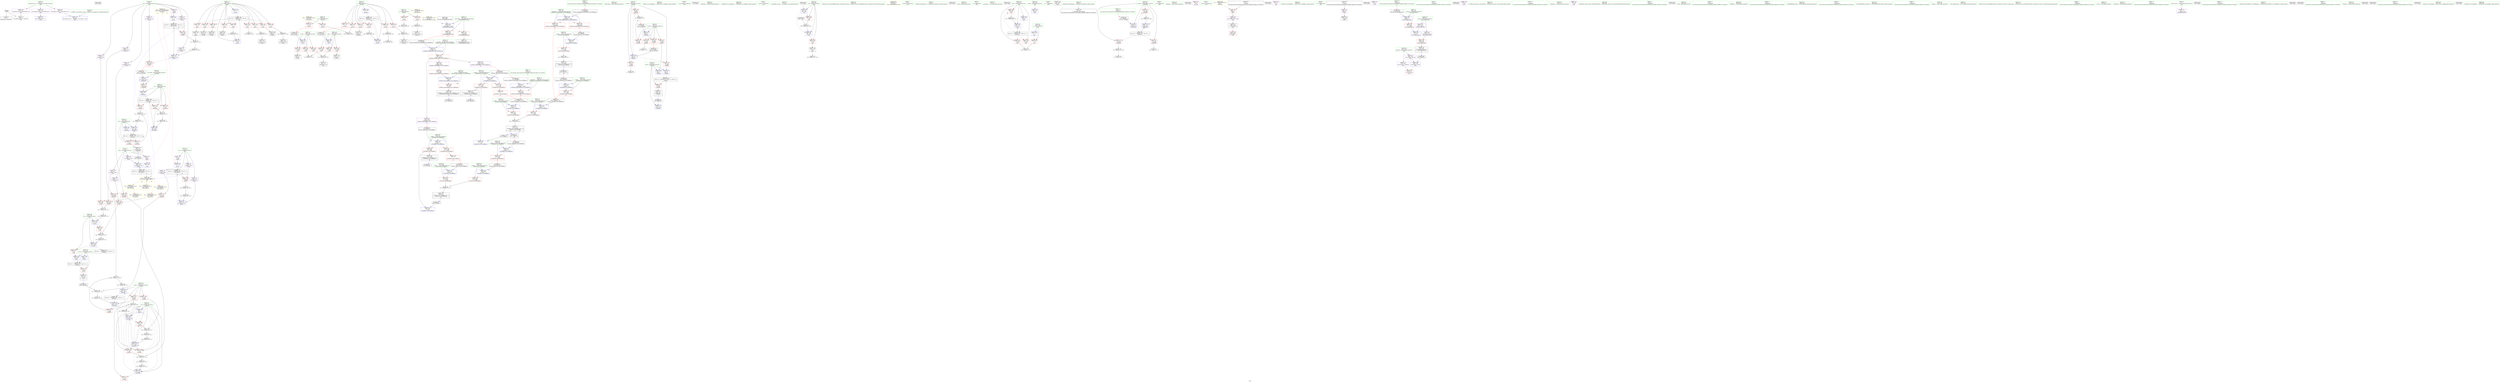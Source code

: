 digraph "SVFG" {
	label="SVFG";

	Node0x563a3c52cdd0 [shape=record,color=grey,label="{NodeID: 0\nNullPtr}"];
	Node0x563a3c52cdd0 -> Node0x563a3c54ffe0[style=solid];
	Node0x563a3c52cdd0 -> Node0x563a3c55ee70[style=solid];
	Node0x563a3c59ed60 [shape=record,color=black,label="{NodeID: 609\n424 = PHI()\n}"];
	Node0x563a3c56ae50 [shape=record,color=grey,label="{NodeID: 443\n286 = Binary(277, 285, )\n}"];
	Node0x563a3c56ae50 -> Node0x563a3c56acd0[style=solid];
	Node0x563a3c55fee0 [shape=record,color=blue,label="{NodeID: 277\n140\<--192\ni\<--inc\n_Z3prev\n}"];
	Node0x563a3c55fee0 -> Node0x563a3c57efd0[style=dashed];
	Node0x563a3c553b60 [shape=record,color=red,label="{NodeID: 194\n217\<--203\n\<--n.addr\n_Z1Cii\n}"];
	Node0x563a3c553b60 -> Node0x563a3c550b30[style=solid];
	Node0x563a3c550c00 [shape=record,color=black,label="{NodeID: 111\n222\<--221\nidxprom1\<--\n_Z1Cii\n}"];
	Node0x563a3c54ecc0 [shape=record,color=green,label="{NodeID: 28\n14\<--16\npw2\<--pw2_field_insensitive\nGlob }"];
	Node0x563a3c54ecc0 -> Node0x563a3c556f40[style=solid];
	Node0x563a3c54ecc0 -> Node0x563a3c557010[style=solid];
	Node0x563a3c54ecc0 -> Node0x563a3c5570e0[style=solid];
	Node0x563a3c54ecc0 -> Node0x563a3c5571b0[style=solid];
	Node0x563a3c5a1b60 [shape=record,color=black,label="{NodeID: 637\n184 = PHI(94, )\n}"];
	Node0x563a3c5a1b60 -> Node0x563a3c55fe10[style=solid];
	Node0x563a3c56d850 [shape=record,color=grey,label="{NodeID: 471\n318 = Binary(316, 317, )\n}"];
	Node0x563a3c56d850 -> Node0x563a3c56d9d0[style=solid];
	Node0x563a3c5615a0 [shape=record,color=blue,label="{NodeID: 305\n480\<--487\n__old\<--\n_ZNSt8ios_base4setfESt13_Ios_FmtflagsS0_\n}"];
	Node0x563a3c5615a0 -> Node0x563a3c55e070[style=dashed];
	Node0x563a3c555220 [shape=record,color=red,label="{NodeID: 222\n285\<--284\n\<--arrayidx5\n_Z5solvev\n}"];
	Node0x563a3c555220 -> Node0x563a3c56ae50[style=solid];
	Node0x563a3c556da0 [shape=record,color=purple,label="{NodeID: 139\n223\<--11\narrayidx2\<--ifact\n_Z1Cii\n}"];
	Node0x563a3c556da0 -> Node0x563a3c5541e0[style=solid];
	Node0x563a3c5515b0 [shape=record,color=green,label="{NodeID: 56\n257\<--258\n_ZNSirsERi\<--_ZNSirsERi_field_insensitive\n}"];
	Node0x563a3c55e890 [shape=record,color=red,label="{NodeID: 250\n543\<--542\n\<--\n_ZStoRRSt13_Ios_FmtflagsS_\n|{<s0>32}}"];
	Node0x563a3c55e890:s0 -> Node0x563a3c59fb00[style=solid,color=red];
	Node0x563a3c5584f0 [shape=record,color=red,label="{NodeID: 167\n74\<--66\n\<--b.addr\n_Z3gcdxx\n}"];
	Node0x563a3c5584f0 -> Node0x563a3c55f110[style=solid];
	Node0x563a3c552f70 [shape=record,color=green,label="{NodeID: 84\n500\<--501\n_ZStanSt13_Ios_FmtflagsS_\<--_ZStanSt13_Ios_FmtflagsS__field_insensitive\n}"];
	Node0x563a3c54cb00 [shape=record,color=green,label="{NodeID: 1\n7\<--1\n__dso_handle\<--dummyObj\nGlob }"];
	Node0x563a3c59ee30 [shape=record,color=black,label="{NodeID: 610\n490 = PHI(524, )\n|{<s0>28}}"];
	Node0x563a3c59ee30:s0 -> Node0x563a3c59fec0[style=solid,color=red];
	Node0x563a3c56afd0 [shape=record,color=grey,label="{NodeID: 444\n275 = Binary(274, 123, )\n}"];
	Node0x563a3c56afd0 -> Node0x563a3c560630[style=solid];
	Node0x563a3c55ffb0 [shape=record,color=blue,label="{NodeID: 278\n203\<--199\nn.addr\<--n\n_Z1Cii\n}"];
	Node0x563a3c55ffb0 -> Node0x563a3c553a90[style=dashed];
	Node0x563a3c55ffb0 -> Node0x563a3c553b60[style=dashed];
	Node0x563a3c55ffb0 -> Node0x563a3c553c30[style=dashed];
	Node0x563a3c553c30 [shape=record,color=red,label="{NodeID: 195\n229\<--203\n\<--n.addr\n_Z1Cii\n}"];
	Node0x563a3c553c30 -> Node0x563a3c56c1d0[style=solid];
	Node0x563a3c550cd0 [shape=record,color=black,label="{NodeID: 112\n232\<--231\nidxprom3\<--sub\n_Z1Cii\n}"];
	Node0x563a3c54edc0 [shape=record,color=green,label="{NodeID: 29\n30\<--34\nllvm.global_ctors\<--llvm.global_ctors_field_insensitive\nGlob }"];
	Node0x563a3c54edc0 -> Node0x563a3c557690[style=solid];
	Node0x563a3c54edc0 -> Node0x563a3c557790[style=solid];
	Node0x563a3c54edc0 -> Node0x563a3c557890[style=solid];
	Node0x563a3c5a1ca0 [shape=record,color=black,label="{NodeID: 638\n42 = PHI()\n}"];
	Node0x563a3c56d9d0 [shape=record,color=grey,label="{NodeID: 472\n319 = Binary(318, 123, )\n}"];
	Node0x563a3c56d9d0 -> Node0x563a3c56d6d0[style=solid];
	Node0x563a3c561670 [shape=record,color=blue,label="{NodeID: 306\n511\<--509\n__a.addr\<--__a\n_ZStaNRSt13_Ios_FmtflagsS_\n}"];
	Node0x563a3c561670 -> Node0x563a3c55e210[style=dashed];
	Node0x563a3c561670 -> Node0x563a3c55e2e0[style=dashed];
	Node0x563a3c5552f0 [shape=record,color=red,label="{NodeID: 223\n316\<--315\n\<--arrayidx14\n_Z5solvev\n}"];
	Node0x563a3c5552f0 -> Node0x563a3c56d850[style=solid];
	Node0x563a3c556e70 [shape=record,color=purple,label="{NodeID: 140\n233\<--11\narrayidx4\<--ifact\n_Z1Cii\n}"];
	Node0x563a3c556e70 -> Node0x563a3c5542b0[style=solid];
	Node0x563a3c5516b0 [shape=record,color=green,label="{NodeID: 57\n324\<--325\n_ZNSolsEx\<--_ZNSolsEx_field_insensitive\n}"];
	Node0x563a3c55e960 [shape=record,color=red,label="{NodeID: 251\n560\<--554\n\<--__a.addr\n_ZStanSt13_Ios_FmtflagsS_\n}"];
	Node0x563a3c55e960 -> Node0x563a3c56c050[style=solid];
	Node0x563a3c5585c0 [shape=record,color=red,label="{NodeID: 168\n77\<--66\n\<--b.addr\n_Z3gcdxx\n}"];
	Node0x563a3c5585c0 -> Node0x563a3c56e450[style=solid];
	Node0x563a3c553070 [shape=record,color=green,label="{NodeID: 85\n504\<--505\n_ZStoRRSt13_Ios_FmtflagsS_\<--_ZStoRRSt13_Ios_FmtflagsS__field_insensitive\n}"];
	Node0x563a3c54cb90 [shape=record,color=green,label="{NodeID: 2\n17\<--1\n_ZSt3cin\<--dummyObj\nGlob }"];
	Node0x563a3c59efc0 [shape=record,color=black,label="{NodeID: 611\n494 = PHI(508, )\n}"];
	Node0x563a3c56b150 [shape=record,color=grey,label="{NodeID: 445\n274 = Binary(269, 273, )\n}"];
	Node0x563a3c56b150 -> Node0x563a3c56afd0[style=solid];
	Node0x563a3c560080 [shape=record,color=blue,label="{NodeID: 279\n205\<--200\nr.addr\<--r\n_Z1Cii\n}"];
	Node0x563a3c560080 -> Node0x563a3c553d00[style=dashed];
	Node0x563a3c560080 -> Node0x563a3c553dd0[style=dashed];
	Node0x563a3c560080 -> Node0x563a3c553ea0[style=dashed];
	Node0x563a3c553d00 [shape=record,color=red,label="{NodeID: 196\n212\<--205\n\<--r.addr\n_Z1Cii\n}"];
	Node0x563a3c553d00 -> Node0x563a3c56e8d0[style=solid];
	Node0x563a3c550da0 [shape=record,color=black,label="{NodeID: 113\n198\<--241\n_Z1Cii_ret\<--\n_Z1Cii\n|{<s0>7}}"];
	Node0x563a3c550da0:s0 -> Node0x563a3c5a2020[style=solid,color=blue];
	Node0x563a3c54eec0 [shape=record,color=green,label="{NodeID: 30\n35\<--36\n__cxx_global_var_init\<--__cxx_global_var_init_field_insensitive\n}"];
	Node0x563a3c5a1d70 [shape=record,color=black,label="{NodeID: 639\n447 = PHI(470, )\n}"];
	Node0x563a3c56db50 [shape=record,color=grey,label="{NodeID: 473\n313 = Binary(280, 312, )\n}"];
	Node0x563a3c56db50 -> Node0x563a3c555bc0[style=solid];
	Node0x563a3c561740 [shape=record,color=blue,label="{NodeID: 307\n513\<--510\n__b.addr\<--__b\n_ZStaNRSt13_Ios_FmtflagsS_\n}"];
	Node0x563a3c561740 -> Node0x563a3c55e3b0[style=dashed];
	Node0x563a3c5553c0 [shape=record,color=red,label="{NodeID: 224\n395\<--345\n\<--clk\nmain\n}"];
	Node0x563a3c5553c0 -> Node0x563a3c56b450[style=solid];
	Node0x563a3c556f40 [shape=record,color=purple,label="{NodeID: 141\n142\<--14\n\<--pw2\n_Z3prev\n}"];
	Node0x563a3c556f40 -> Node0x563a3c55f930[style=solid];
	Node0x563a3c5517b0 [shape=record,color=green,label="{NodeID: 58\n328\<--329\n_ZStlsISt11char_traitsIcEERSt13basic_ostreamIcT_ES5_PKc\<--_ZStlsISt11char_traitsIcEERSt13basic_ostreamIcT_ES5_PKc_field_insensitive\n}"];
	Node0x563a3c589cc0 [shape=record,color=yellow,style=double,label="{NodeID: 584\nRETMU(61V_2)\npts\{444 \}\nFun[_ZSt5fixedRSt8ios_base]}"];
	Node0x563a3c55ea30 [shape=record,color=red,label="{NodeID: 252\n561\<--556\n\<--__b.addr\n_ZStanSt13_Ios_FmtflagsS_\n}"];
	Node0x563a3c55ea30 -> Node0x563a3c56c050[style=solid];
	Node0x563a3c558690 [shape=record,color=red,label="{NodeID: 169\n83\<--66\n\<--b.addr\n_Z3gcdxx\n|{<s0>3}}"];
	Node0x563a3c558690:s0 -> Node0x563a3c5a0000[style=solid,color=red];
	Node0x563a3c553170 [shape=record,color=green,label="{NodeID: 86\n511\<--512\n__a.addr\<--__a.addr_field_insensitive\n_ZStaNRSt13_Ios_FmtflagsS_\n}"];
	Node0x563a3c553170 -> Node0x563a3c55e210[style=solid];
	Node0x563a3c553170 -> Node0x563a3c55e2e0[style=solid];
	Node0x563a3c553170 -> Node0x563a3c561670[style=solid];
	Node0x563a3c54ce40 [shape=record,color=green,label="{NodeID: 3\n20\<--1\n_ZSt4cout\<--dummyObj\nGlob }"];
	Node0x563a3c59f0d0 [shape=record,color=black,label="{NodeID: 612\n499 = PHI(551, )\n|{<s0>30}}"];
	Node0x563a3c59f0d0:s0 -> Node0x563a3c5a0e00[style=solid,color=red];
	Node0x563a3c56b2d0 [shape=record,color=grey,label="{NodeID: 446\n279 = Binary(280, 278, )\n}"];
	Node0x563a3c56b2d0 -> Node0x563a3c56a9d0[style=solid];
	Node0x563a3c560150 [shape=record,color=blue,label="{NodeID: 280\n201\<--72\nretval\<--\n_Z1Cii\n}"];
	Node0x563a3c560150 -> Node0x563a3c5803d0[style=dashed];
	Node0x563a3c553dd0 [shape=record,color=red,label="{NodeID: 197\n221\<--205\n\<--r.addr\n_Z1Cii\n}"];
	Node0x563a3c553dd0 -> Node0x563a3c550c00[style=solid];
	Node0x563a3c550e70 [shape=record,color=black,label="{NodeID: 114\n271\<--270\nidxprom\<--\n_Z5solvev\n}"];
	Node0x563a3c54efc0 [shape=record,color=green,label="{NodeID: 31\n39\<--40\n_ZNSt8ios_base4InitC1Ev\<--_ZNSt8ios_base4InitC1Ev_field_insensitive\n}"];
	Node0x563a3c5a1e80 [shape=record,color=black,label="{NodeID: 640\n256 = PHI()\n}"];
	Node0x563a3c56dcd0 [shape=record,color=grey,label="{NodeID: 474\n265 = cmp(263, 264, )\n}"];
	Node0x563a3c561810 [shape=record,color=blue,label="{NodeID: 308\n521\<--520\n\<--call\n_ZStaNRSt13_Ios_FmtflagsS_\n}"];
	Node0x563a3c555490 [shape=record,color=red,label="{NodeID: 225\n416\<--345\n\<--clk\nmain\n}"];
	Node0x563a3c555490 -> Node0x563a3c555e30[style=solid];
	Node0x563a3c557010 [shape=record,color=purple,label="{NodeID: 142\n158\<--14\narrayidx\<--pw2\n_Z3prev\n}"];
	Node0x563a3c557010 -> Node0x563a3c5596d0[style=solid];
	Node0x563a3c5518b0 [shape=record,color=green,label="{NodeID: 59\n340\<--341\nmain\<--main_field_insensitive\n}"];
	Node0x563a3c55eb00 [shape=record,color=red,label="{NodeID: 253\n573\<--567\n\<--__a.addr\n_ZStorSt13_Ios_FmtflagsS_\n}"];
	Node0x563a3c55eb00 -> Node0x563a3c56cf50[style=solid];
	Node0x563a3c558760 [shape=record,color=red,label="{NodeID: 170\n85\<--66\n\<--b.addr\n_Z3gcdxx\n}"];
	Node0x563a3c558760 -> Node0x563a3c56c350[style=solid];
	Node0x563a3c553240 [shape=record,color=green,label="{NodeID: 87\n513\<--514\n__b.addr\<--__b.addr_field_insensitive\n_ZStaNRSt13_Ios_FmtflagsS_\n}"];
	Node0x563a3c553240 -> Node0x563a3c55e3b0[style=solid];
	Node0x563a3c553240 -> Node0x563a3c561740[style=solid];
	Node0x563a3c54ced0 [shape=record,color=green,label="{NodeID: 4\n21\<--1\n.str\<--dummyObj\nGlob }"];
	Node0x563a3c59f240 [shape=record,color=black,label="{NodeID: 613\n503 = PHI(533, )\n}"];
	Node0x563a3c56b450 [shape=record,color=grey,label="{NodeID: 447\n396 = Binary(394, 395, )\n}"];
	Node0x563a3c56b450 -> Node0x563a3c560f20[style=solid];
	Node0x563a3c560220 [shape=record,color=blue,label="{NodeID: 281\n207\<--226\nans\<--rem\n_Z1Cii\n}"];
	Node0x563a3c560220 -> Node0x563a3c553f70[style=dashed];
	Node0x563a3c560220 -> Node0x563a3c5602f0[style=dashed];
	Node0x563a3c553ea0 [shape=record,color=red,label="{NodeID: 198\n230\<--205\n\<--r.addr\n_Z1Cii\n}"];
	Node0x563a3c553ea0 -> Node0x563a3c56c1d0[style=solid];
	Node0x563a3c555a20 [shape=record,color=black,label="{NodeID: 115\n283\<--282\nidxprom4\<--sub\n_Z5solvev\n}"];
	Node0x563a3c54f0c0 [shape=record,color=green,label="{NodeID: 32\n45\<--46\n__cxa_atexit\<--__cxa_atexit_field_insensitive\n}"];
	Node0x563a3c5a1f50 [shape=record,color=black,label="{NodeID: 641\n259 = PHI()\n}"];
	Node0x563a3c56de50 [shape=record,color=grey,label="{NodeID: 475\n378 = cmp(376, 377, )\n}"];
	Node0x563a3c5618e0 [shape=record,color=blue,label="{NodeID: 309\n526\<--525\n__a.addr\<--__a\n_ZStcoSt13_Ios_Fmtflags\n}"];
	Node0x563a3c5618e0 -> Node0x563a3c55e550[style=dashed];
	Node0x563a3c555560 [shape=record,color=red,label="{NodeID: 226\n377\<--347\n\<--t\nmain\n}"];
	Node0x563a3c555560 -> Node0x563a3c56de50[style=solid];
	Node0x563a3c5570e0 [shape=record,color=purple,label="{NodeID: 143\n165\<--14\narrayidx2\<--pw2\n_Z3prev\n}"];
	Node0x563a3c5570e0 -> Node0x563a3c55fc70[style=solid];
	Node0x563a3c5519b0 [shape=record,color=green,label="{NodeID: 60\n343\<--344\nretval\<--retval_field_insensitive\nmain\n}"];
	Node0x563a3c5519b0 -> Node0x563a3c560b10[style=solid];
	Node0x563a3c583e90 [shape=record,color=yellow,style=double,label="{NodeID: 503\n18V_1 = ENCHI(MR_18V_0)\npts\{100000 \}\nFun[_Z1Cii]}"];
	Node0x563a3c583e90 -> Node0x563a3c554110[style=dashed];
	Node0x563a3c55ebd0 [shape=record,color=red,label="{NodeID: 254\n574\<--569\n\<--__b.addr\n_ZStorSt13_Ios_FmtflagsS_\n}"];
	Node0x563a3c55ebd0 -> Node0x563a3c56cf50[style=solid];
	Node0x563a3c558830 [shape=record,color=red,label="{NodeID: 171\n109\<--97\n\<--base.addr\n_Z4modxxx\n}"];
	Node0x563a3c558830 -> Node0x563a3c55f5f0[style=solid];
	Node0x563a3c553310 [shape=record,color=green,label="{NodeID: 88\n526\<--527\n__a.addr\<--__a.addr_field_insensitive\n_ZStcoSt13_Ios_Fmtflags\n}"];
	Node0x563a3c553310 -> Node0x563a3c55e550[style=solid];
	Node0x563a3c553310 -> Node0x563a3c5618e0[style=solid];
	Node0x563a3c54cf60 [shape=record,color=green,label="{NodeID: 5\n23\<--1\n.str.1\<--dummyObj\nGlob }"];
	Node0x563a3c59f350 [shape=record,color=black,label="{NodeID: 614\n520 = PHI(551, )\n}"];
	Node0x563a3c59f350 -> Node0x563a3c561810[style=solid];
	Node0x563a3c56b5d0 [shape=record,color=grey,label="{NodeID: 448\n236 = Binary(235, 123, )\n}"];
	Node0x563a3c56b5d0 -> Node0x563a3c5602f0[style=solid];
	Node0x563a3c5602f0 [shape=record,color=blue,label="{NodeID: 282\n207\<--236\nans\<--rem6\n_Z1Cii\n}"];
	Node0x563a3c5602f0 -> Node0x563a3c554040[style=dashed];
	Node0x563a3c5602f0 -> Node0x563a3c5808d0[style=dashed];
	Node0x563a3c553f70 [shape=record,color=red,label="{NodeID: 199\n228\<--207\n\<--ans\n_Z1Cii\n}"];
	Node0x563a3c553f70 -> Node0x563a3c56b750[style=solid];
	Node0x563a3c555af0 [shape=record,color=black,label="{NodeID: 116\n342\<--292\nmain_ret\<--\nmain\n}"];
	Node0x563a3c54f1c0 [shape=record,color=green,label="{NodeID: 33\n44\<--50\n_ZNSt8ios_base4InitD1Ev\<--_ZNSt8ios_base4InitD1Ev_field_insensitive\n}"];
	Node0x563a3c54f1c0 -> Node0x563a3c5502e0[style=solid];
	Node0x563a3c5a2020 [shape=record,color=black,label="{NodeID: 642\n269 = PHI(198, )\n}"];
	Node0x563a3c5a2020 -> Node0x563a3c56b150[style=solid];
	Node0x563a3c56dfd0 [shape=record,color=grey,label="{NodeID: 476\n291 = cmp(290, 292, )\n}"];
	Node0x563a3c5619b0 [shape=record,color=blue,label="{NodeID: 310\n536\<--534\n__a.addr\<--__a\n_ZStoRRSt13_Ios_FmtflagsS_\n}"];
	Node0x563a3c5619b0 -> Node0x563a3c55e620[style=dashed];
	Node0x563a3c5619b0 -> Node0x563a3c55e6f0[style=dashed];
	Node0x563a3c555630 [shape=record,color=red,label="{NodeID: 227\n376\<--349\n\<--tests\nmain\n}"];
	Node0x563a3c555630 -> Node0x563a3c56de50[style=solid];
	Node0x563a3c5571b0 [shape=record,color=purple,label="{NodeID: 144\n272\<--14\narrayidx\<--pw2\n_Z5solvev\n}"];
	Node0x563a3c5571b0 -> Node0x563a3c555150[style=solid];
	Node0x563a3c551a80 [shape=record,color=green,label="{NodeID: 61\n345\<--346\nclk\<--clk_field_insensitive\nmain\n}"];
	Node0x563a3c551a80 -> Node0x563a3c5553c0[style=solid];
	Node0x563a3c551a80 -> Node0x563a3c555490[style=solid];
	Node0x563a3c551a80 -> Node0x563a3c560be0[style=solid];
	Node0x563a3c551a80 -> Node0x563a3c560f20[style=solid];
	Node0x563a3c583f70 [shape=record,color=yellow,style=double,label="{NodeID: 504\n20V_1 = ENCHI(MR_20V_0)\npts\{130000 \}\nFun[_Z1Cii]}"];
	Node0x563a3c583f70 -> Node0x563a3c5541e0[style=dashed];
	Node0x563a3c583f70 -> Node0x563a3c5542b0[style=dashed];
	Node0x563a3c55eca0 [shape=record,color=blue,label="{NodeID: 255\n581\<--31\nllvm.global_ctors_0\<--\nGlob }"];
	Node0x563a3c558900 [shape=record,color=red,label="{NodeID: 172\n112\<--99\n\<--ex.addr\n_Z4modxxx\n}"];
	Node0x563a3c558900 -> Node0x563a3c56e150[style=solid];
	Node0x563a3c5533e0 [shape=record,color=green,label="{NodeID: 89\n536\<--537\n__a.addr\<--__a.addr_field_insensitive\n_ZStoRRSt13_Ios_FmtflagsS_\n}"];
	Node0x563a3c5533e0 -> Node0x563a3c55e620[style=solid];
	Node0x563a3c5533e0 -> Node0x563a3c55e6f0[style=solid];
	Node0x563a3c5533e0 -> Node0x563a3c5619b0[style=solid];
	Node0x563a3c54cff0 [shape=record,color=green,label="{NodeID: 6\n25\<--1\n.str.2\<--dummyObj\nGlob }"];
	Node0x563a3c59f4c0 [shape=record,color=black,label="{NodeID: 615\n545 = PHI(564, )\n}"];
	Node0x563a3c59f4c0 -> Node0x563a3c561b50[style=solid];
	Node0x563a3c56b750 [shape=record,color=grey,label="{NodeID: 449\n235 = Binary(228, 234, )\n}"];
	Node0x563a3c56b750 -> Node0x563a3c56b5d0[style=solid];
	Node0x563a3c5603c0 [shape=record,color=blue,label="{NodeID: 283\n201\<--238\nretval\<--\n_Z1Cii\n}"];
	Node0x563a3c5603c0 -> Node0x563a3c5803d0[style=dashed];
	Node0x563a3c554040 [shape=record,color=red,label="{NodeID: 200\n238\<--207\n\<--ans\n_Z1Cii\n}"];
	Node0x563a3c554040 -> Node0x563a3c5603c0[style=solid];
	Node0x563a3c555bc0 [shape=record,color=black,label="{NodeID: 117\n314\<--313\nidxprom13\<--mul12\n_Z5solvev\n}"];
	Node0x563a3c54f2c0 [shape=record,color=green,label="{NodeID: 34\n57\<--58\n_Z3gcdxx\<--_Z3gcdxx_field_insensitive\n}"];
	Node0x563a3c5a2220 [shape=record,color=black,label="{NodeID: 643\n323 = PHI()\n}"];
	Node0x563a3c56e150 [shape=record,color=grey,label="{NodeID: 477\n113 = cmp(112, 72, )\n}"];
	Node0x563a3c561a80 [shape=record,color=blue,label="{NodeID: 311\n538\<--535\n__b.addr\<--__b\n_ZStoRRSt13_Ios_FmtflagsS_\n}"];
	Node0x563a3c561a80 -> Node0x563a3c55e7c0[style=dashed];
	Node0x563a3c555700 [shape=record,color=red,label="{NodeID: 228\n382\<--349\n\<--tests\nmain\n}"];
	Node0x563a3c557280 [shape=record,color=purple,label="{NodeID: 145\n326\<--21\n\<--.str\n_Z5solvev\n}"];
	Node0x563a3c551b50 [shape=record,color=green,label="{NodeID: 62\n347\<--348\nt\<--t_field_insensitive\nmain\n}"];
	Node0x563a3c551b50 -> Node0x563a3c555560[style=solid];
	Node0x563a3c551b50 -> Node0x563a3c560cb0[style=solid];
	Node0x563a3c55ed70 [shape=record,color=blue,label="{NodeID: 256\n582\<--32\nllvm.global_ctors_1\<--_GLOBAL__sub_I_hm98_2_0.cpp\nGlob }"];
	Node0x563a3c5589d0 [shape=record,color=red,label="{NodeID: 173\n115\<--99\n\<--ex.addr\n_Z4modxxx\n}"];
	Node0x563a3c5589d0 -> Node0x563a3c56c7d0[style=solid];
	Node0x563a3c5534b0 [shape=record,color=green,label="{NodeID: 90\n538\<--539\n__b.addr\<--__b.addr_field_insensitive\n_ZStoRRSt13_Ios_FmtflagsS_\n}"];
	Node0x563a3c5534b0 -> Node0x563a3c55e7c0[style=solid];
	Node0x563a3c5534b0 -> Node0x563a3c561a80[style=solid];
	Node0x563a3c54d830 [shape=record,color=green,label="{NodeID: 7\n27\<--1\n_ZSt4cerr\<--dummyObj\nGlob }"];
	Node0x563a3c59f600 [shape=record,color=black,label="{NodeID: 616\n199 = PHI(267, )\n0th arg _Z1Cii }"];
	Node0x563a3c59f600 -> Node0x563a3c55ffb0[style=solid];
	Node0x563a3c56b8d0 [shape=record,color=grey,label="{NodeID: 450\n302 = Binary(300, 301, )\n}"];
	Node0x563a3c56b8d0 -> Node0x563a3c56ba50[style=solid];
	Node0x563a3c560490 [shape=record,color=blue,label="{NodeID: 284\n250\<--72\nans\<--\n_Z5solvev\n}"];
	Node0x563a3c560490 -> Node0x563a3c5546c0[style=dashed];
	Node0x563a3c560490 -> Node0x563a3c554790[style=dashed];
	Node0x563a3c560490 -> Node0x563a3c554860[style=dashed];
	Node0x563a3c560490 -> Node0x563a3c5607d0[style=dashed];
	Node0x563a3c560490 -> Node0x563a3c5608a0[style=dashed];
	Node0x563a3c560490 -> Node0x563a3c560a40[style=dashed];
	Node0x563a3c554110 [shape=record,color=red,label="{NodeID: 201\n220\<--219\n\<--arrayidx\n_Z1Cii\n}"];
	Node0x563a3c554110 -> Node0x563a3c56a550[style=solid];
	Node0x563a3c555c90 [shape=record,color=black,label="{NodeID: 118\n360\<--359\n\<--vbase.offset.ptr\nmain\n}"];
	Node0x563a3c555c90 -> Node0x563a3c5558a0[style=solid];
	Node0x563a3c54f3c0 [shape=record,color=green,label="{NodeID: 35\n62\<--63\nretval\<--retval_field_insensitive\n_Z3gcdxx\n}"];
	Node0x563a3c54f3c0 -> Node0x563a3c5581b0[style=solid];
	Node0x563a3c54f3c0 -> Node0x563a3c55f110[style=solid];
	Node0x563a3c54f3c0 -> Node0x563a3c55f1e0[style=solid];
	Node0x563a3c54f3c0 -> Node0x563a3c55f2b0[style=solid];
	Node0x563a3c5a22f0 [shape=record,color=black,label="{NodeID: 644\n327 = PHI()\n}"];
	Node0x563a3c56e2d0 [shape=record,color=grey,label="{NodeID: 478\n152 = cmp(151, 153, )\n}"];
	Node0x563a3c561b50 [shape=record,color=blue,label="{NodeID: 312\n548\<--545\n\<--call\n_ZStoRRSt13_Ios_FmtflagsS_\n}"];
	Node0x563a3c5557d0 [shape=record,color=red,label="{NodeID: 229\n390\<--349\n\<--tests\nmain\n}"];
	Node0x563a3c5557d0 -> Node0x563a3c569f50[style=solid];
	Node0x563a3c557350 [shape=record,color=purple,label="{NodeID: 146\n423\<--21\n\<--.str\nmain\n}"];
	Node0x563a3c551c20 [shape=record,color=green,label="{NodeID: 63\n349\<--350\ntests\<--tests_field_insensitive\nmain\n}"];
	Node0x563a3c551c20 -> Node0x563a3c555630[style=solid];
	Node0x563a3c551c20 -> Node0x563a3c555700[style=solid];
	Node0x563a3c551c20 -> Node0x563a3c5557d0[style=solid];
	Node0x563a3c551c20 -> Node0x563a3c560d80[style=solid];
	Node0x563a3c551c20 -> Node0x563a3c560e50[style=solid];
	Node0x563a3c55ee70 [shape=record,color=blue, style = dotted,label="{NodeID: 257\n583\<--3\nllvm.global_ctors_2\<--dummyVal\nGlob }"];
	Node0x563a3c558aa0 [shape=record,color=red,label="{NodeID: 174\n131\<--99\n\<--ex.addr\n_Z4modxxx\n}"];
	Node0x563a3c558aa0 -> Node0x563a3c56d250[style=solid];
	Node0x563a3c553580 [shape=record,color=green,label="{NodeID: 91\n546\<--547\n_ZStorSt13_Ios_FmtflagsS_\<--_ZStorSt13_Ios_FmtflagsS__field_insensitive\n}"];
	Node0x563a3c54d8c0 [shape=record,color=green,label="{NodeID: 8\n28\<--1\n.str.3\<--dummyObj\nGlob }"];
	Node0x563a3c59f740 [shape=record,color=black,label="{NodeID: 617\n200 = PHI(268, )\n1st arg _Z1Cii }"];
	Node0x563a3c59f740 -> Node0x563a3c560080[style=solid];
	Node0x563a3c56ba50 [shape=record,color=grey,label="{NodeID: 451\n303 = Binary(302, 123, )\n}"];
	Node0x563a3c56ba50 -> Node0x563a3c56bbd0[style=solid];
	Node0x563a3c560560 [shape=record,color=blue,label="{NodeID: 285\n254\<--149\ni\<--\n_Z5solvev\n}"];
	Node0x563a3c560560 -> Node0x563a3c5817d0[style=dashed];
	Node0x563a3c5541e0 [shape=record,color=red,label="{NodeID: 202\n224\<--223\n\<--arrayidx2\n_Z1Cii\n}"];
	Node0x563a3c5541e0 -> Node0x563a3c56a550[style=solid];
	Node0x563a3c555d60 [shape=record,color=black,label="{NodeID: 119\n363\<--362\n\<--add.ptr\nmain\n}"];
	Node0x563a3c54f490 [shape=record,color=green,label="{NodeID: 36\n64\<--65\na.addr\<--a.addr_field_insensitive\n_Z3gcdxx\n}"];
	Node0x563a3c54f490 -> Node0x563a3c558280[style=solid];
	Node0x563a3c54f490 -> Node0x563a3c558350[style=solid];
	Node0x563a3c54f490 -> Node0x563a3c558420[style=solid];
	Node0x563a3c54f490 -> Node0x563a3c55ef70[style=solid];
	Node0x563a3c5a23c0 [shape=record,color=black,label="{NodeID: 645\n354 = PHI()\n}"];
	Node0x563a3c56e450 [shape=record,color=grey,label="{NodeID: 479\n78 = cmp(77, 72, )\n}"];
	Node0x563a3c561c20 [shape=record,color=blue,label="{NodeID: 313\n554\<--552\n__a.addr\<--__a\n_ZStanSt13_Ios_FmtflagsS_\n}"];
	Node0x563a3c561c20 -> Node0x563a3c55e960[style=dashed];
	Node0x563a3c5558a0 [shape=record,color=red,label="{NodeID: 230\n361\<--360\nvbase.offset\<--\nmain\n}"];
	Node0x563a3c557420 [shape=record,color=purple,label="{NodeID: 147\n380\<--23\n\<--.str.1\nmain\n}"];
	Node0x563a3c551cf0 [shape=record,color=green,label="{NodeID: 64\n351\<--352\nagg.tmp\<--agg.tmp_field_insensitive\nmain\n}"];
	Node0x563a3c551cf0 -> Node0x563a3c557990[style=solid];
	Node0x563a3c551cf0 -> Node0x563a3c557a60[style=solid];
	Node0x563a3c55ef70 [shape=record,color=blue,label="{NodeID: 258\n64\<--60\na.addr\<--a\n_Z3gcdxx\n}"];
	Node0x563a3c55ef70 -> Node0x563a3c558280[style=dashed];
	Node0x563a3c55ef70 -> Node0x563a3c558350[style=dashed];
	Node0x563a3c55ef70 -> Node0x563a3c558420[style=dashed];
	Node0x563a3c558b70 [shape=record,color=red,label="{NodeID: 175\n119\<--101\n\<--ans\n_Z4modxxx\n}"];
	Node0x563a3c558b70 -> Node0x563a3c56cdd0[style=solid];
	Node0x563a3c553680 [shape=record,color=green,label="{NodeID: 92\n554\<--555\n__a.addr\<--__a.addr_field_insensitive\n_ZStanSt13_Ios_FmtflagsS_\n}"];
	Node0x563a3c553680 -> Node0x563a3c55e960[style=solid];
	Node0x563a3c553680 -> Node0x563a3c561c20[style=solid];
	Node0x563a3c54d9c0 [shape=record,color=green,label="{NodeID: 9\n31\<--1\n\<--dummyObj\nCan only get source location for instruction, argument, global var or function.}"];
	Node0x563a3c59f880 [shape=record,color=black,label="{NodeID: 618\n455 = PHI(406, )\n0th arg _ZSt12setprecisioni }"];
	Node0x563a3c59f880 -> Node0x563a3c561190[style=solid];
	Node0x563a3c56bbd0 [shape=record,color=grey,label="{NodeID: 452\n304 = Binary(303, 123, )\n}"];
	Node0x563a3c56bbd0 -> Node0x563a3c5608a0[style=solid];
	Node0x563a3c560630 [shape=record,color=blue,label="{NodeID: 286\n252\<--275\ntemp\<--rem\n_Z5solvev\n}"];
	Node0x563a3c560630 -> Node0x563a3c554a00[style=dashed];
	Node0x563a3c560630 -> Node0x563a3c560700[style=dashed];
	Node0x563a3c5542b0 [shape=record,color=red,label="{NodeID: 203\n234\<--233\n\<--arrayidx4\n_Z1Cii\n}"];
	Node0x563a3c5542b0 -> Node0x563a3c56b750[style=solid];
	Node0x563a3c555e30 [shape=record,color=black,label="{NodeID: 120\n417\<--416\nconv\<--\nmain\n}"];
	Node0x563a3c555e30 -> Node0x563a3c56a250[style=solid];
	Node0x563a3c54f560 [shape=record,color=green,label="{NodeID: 37\n66\<--67\nb.addr\<--b.addr_field_insensitive\n_Z3gcdxx\n}"];
	Node0x563a3c54f560 -> Node0x563a3c5584f0[style=solid];
	Node0x563a3c54f560 -> Node0x563a3c5585c0[style=solid];
	Node0x563a3c54f560 -> Node0x563a3c558690[style=solid];
	Node0x563a3c54f560 -> Node0x563a3c558760[style=solid];
	Node0x563a3c54f560 -> Node0x563a3c55f040[style=solid];
	Node0x563a3c5a2490 [shape=record,color=black,label="{NodeID: 646\n364 = PHI()\n}"];
	Node0x563a3c56e5d0 [shape=record,color=grey,label="{NodeID: 480\n71 = cmp(70, 72, )\n}"];
	Node0x563a3c561cf0 [shape=record,color=blue,label="{NodeID: 314\n556\<--553\n__b.addr\<--__b\n_ZStanSt13_Ios_FmtflagsS_\n}"];
	Node0x563a3c561cf0 -> Node0x563a3c55ea30[style=dashed];
	Node0x563a3c55d960 [shape=record,color=red,label="{NodeID: 231\n412\<--411\n\<--coerce.dive11\nmain\n}"];
	Node0x563a3c5574f0 [shape=record,color=purple,label="{NodeID: 148\n386\<--25\n\<--.str.2\nmain\n}"];
	Node0x563a3c551dc0 [shape=record,color=green,label="{NodeID: 65\n356\<--357\n_ZNSt8ios_base15sync_with_stdioEb\<--_ZNSt8ios_base15sync_with_stdioEb_field_insensitive\n}"];
	Node0x563a3c584350 [shape=record,color=yellow,style=double,label="{NodeID: 508\n47V_1 = ENCHI(MR_47V_0)\npts\{1 \}\nFun[main]}"];
	Node0x563a3c584350 -> Node0x563a3c5580e0[style=dashed];
	Node0x563a3c55f040 [shape=record,color=blue,label="{NodeID: 259\n66\<--61\nb.addr\<--b\n_Z3gcdxx\n}"];
	Node0x563a3c55f040 -> Node0x563a3c5584f0[style=dashed];
	Node0x563a3c55f040 -> Node0x563a3c5585c0[style=dashed];
	Node0x563a3c55f040 -> Node0x563a3c558690[style=dashed];
	Node0x563a3c55f040 -> Node0x563a3c558760[style=dashed];
	Node0x563a3c558c40 [shape=record,color=red,label="{NodeID: 176\n135\<--101\n\<--ans\n_Z4modxxx\n}"];
	Node0x563a3c558c40 -> Node0x563a3c5504b0[style=solid];
	Node0x563a3c553750 [shape=record,color=green,label="{NodeID: 93\n556\<--557\n__b.addr\<--__b.addr_field_insensitive\n_ZStanSt13_Ios_FmtflagsS_\n}"];
	Node0x563a3c553750 -> Node0x563a3c55ea30[style=solid];
	Node0x563a3c553750 -> Node0x563a3c561cf0[style=solid];
	Node0x563a3c54dac0 [shape=record,color=green,label="{NodeID: 10\n72\<--1\n\<--dummyObj\nCan only get source location for instruction, argument, global var or function.}"];
	Node0x563a3c59f9c0 [shape=record,color=black,label="{NodeID: 619\n525 = PHI(489, )\n0th arg _ZStcoSt13_Ios_Fmtflags }"];
	Node0x563a3c59f9c0 -> Node0x563a3c5618e0[style=solid];
	Node0x563a3c5865b0 [shape=record,color=yellow,style=double,label="{NodeID: 536\n61V_1 = ENCHI(MR_61V_0)\npts\{444 \}\nFun[_ZSt5fixedRSt8ios_base]}"];
	Node0x563a3c5865b0 -> Node0x563a3c5610c0[style=dashed];
	Node0x563a3c56bd50 [shape=record,color=grey,label="{NodeID: 453\n296 = Binary(294, 295, )\n}"];
	Node0x563a3c56bd50 -> Node0x563a3c56bed0[style=solid];
	Node0x563a3c560700 [shape=record,color=blue,label="{NodeID: 287\n252\<--287\ntemp\<--rem7\n_Z5solvev\n}"];
	Node0x563a3c560700 -> Node0x563a3c554ad0[style=dashed];
	Node0x563a3c560700 -> Node0x563a3c554ba0[style=dashed];
	Node0x563a3c560700 -> Node0x563a3c5812d0[style=dashed];
	Node0x563a3c554380 [shape=record,color=red,label="{NodeID: 204\n278\<--246\n\<--n\n_Z5solvev\n}"];
	Node0x563a3c554380 -> Node0x563a3c56b2d0[style=solid];
	Node0x563a3c555f00 [shape=record,color=black,label="{NodeID: 121\n441\<--452\n_ZSt5fixedRSt8ios_base_ret\<--\n_ZSt5fixedRSt8ios_base\n}"];
	Node0x563a3c54f630 [shape=record,color=green,label="{NodeID: 38\n92\<--93\n_Z4modxxx\<--_Z4modxxx_field_insensitive\n}"];
	Node0x563a3c5a2560 [shape=record,color=black,label="{NodeID: 647\n367 = PHI()\n}"];
	Node0x563a3c5a2560 -> Node0x563a3c560be0[style=solid];
	Node0x563a3c56e750 [shape=record,color=grey,label="{NodeID: 481\n117 = cmp(116, 72, )\n}"];
	Node0x563a3c561dc0 [shape=record,color=blue,label="{NodeID: 315\n567\<--565\n__a.addr\<--__a\n_ZStorSt13_Ios_FmtflagsS_\n}"];
	Node0x563a3c561dc0 -> Node0x563a3c55eb00[style=dashed];
	Node0x563a3c55d9f0 [shape=record,color=red,label="{NodeID: 232\n446\<--443\n\<--__base.addr\n_ZSt5fixedRSt8ios_base\n|{<s0>26}}"];
	Node0x563a3c55d9f0:s0 -> Node0x563a3c5a0610[style=solid,color=red];
	Node0x563a3c5575c0 [shape=record,color=purple,label="{NodeID: 149\n398\<--28\n\<--.str.3\nmain\n}"];
	Node0x563a3c551ec0 [shape=record,color=green,label="{NodeID: 66\n365\<--366\n_ZNSt9basic_iosIcSt11char_traitsIcEE3tieEPSo\<--_ZNSt9basic_iosIcSt11char_traitsIcEE3tieEPSo_field_insensitive\n}"];
	Node0x563a3c55f110 [shape=record,color=blue,label="{NodeID: 260\n62\<--74\nretval\<--\n_Z3gcdxx\n}"];
	Node0x563a3c55f110 -> Node0x563a3c581cd0[style=dashed];
	Node0x563a3c558d10 [shape=record,color=red,label="{NodeID: 177\n120\<--103\n\<--val\n_Z4modxxx\n}"];
	Node0x563a3c558d10 -> Node0x563a3c56cdd0[style=solid];
	Node0x563a3c553820 [shape=record,color=green,label="{NodeID: 94\n567\<--568\n__a.addr\<--__a.addr_field_insensitive\n_ZStorSt13_Ios_FmtflagsS_\n}"];
	Node0x563a3c553820 -> Node0x563a3c55eb00[style=solid];
	Node0x563a3c553820 -> Node0x563a3c561dc0[style=solid];
	Node0x563a3c54dbc0 [shape=record,color=green,label="{NodeID: 11\n108\<--1\n\<--dummyObj\nCan only get source location for instruction, argument, global var or function.}"];
	Node0x563a3c59fb00 [shape=record,color=black,label="{NodeID: 620\n565 = PHI(543, )\n0th arg _ZStorSt13_Ios_FmtflagsS_ }"];
	Node0x563a3c59fb00 -> Node0x563a3c561dc0[style=solid];
	Node0x563a3c56bed0 [shape=record,color=grey,label="{NodeID: 454\n297 = Binary(296, 123, )\n}"];
	Node0x563a3c56bed0 -> Node0x563a3c5607d0[style=solid];
	Node0x563a3c5607d0 [shape=record,color=blue,label="{NodeID: 288\n250\<--297\nans\<--rem8\n_Z5solvev\n}"];
	Node0x563a3c5607d0 -> Node0x563a3c5546c0[style=dashed];
	Node0x563a3c5607d0 -> Node0x563a3c554790[style=dashed];
	Node0x563a3c5607d0 -> Node0x563a3c554860[style=dashed];
	Node0x563a3c5607d0 -> Node0x563a3c5607d0[style=dashed];
	Node0x563a3c5607d0 -> Node0x563a3c5608a0[style=dashed];
	Node0x563a3c5607d0 -> Node0x563a3c560a40[style=dashed];
	Node0x563a3c554450 [shape=record,color=red,label="{NodeID: 205\n312\<--246\n\<--n\n_Z5solvev\n}"];
	Node0x563a3c554450 -> Node0x563a3c56db50[style=solid];
	Node0x563a3c555fd0 [shape=record,color=black,label="{NodeID: 122\n454\<--465\n_ZSt12setprecisioni_ret\<--\n_ZSt12setprecisioni\n|{<s0>22}}"];
	Node0x563a3c555fd0:s0 -> Node0x563a3c59ea30[style=solid,color=blue];
	Node0x563a3c54f730 [shape=record,color=green,label="{NodeID: 39\n97\<--98\nbase.addr\<--base.addr_field_insensitive\n_Z4modxxx\n}"];
	Node0x563a3c54f730 -> Node0x563a3c558830[style=solid];
	Node0x563a3c54f730 -> Node0x563a3c55f380[style=solid];
	Node0x563a3c5a2690 [shape=record,color=black,label="{NodeID: 648\n373 = PHI()\n}"];
	Node0x563a3c56e8d0 [shape=record,color=grey,label="{NodeID: 482\n213 = cmp(211, 212, )\n}"];
	Node0x563a3c561e90 [shape=record,color=blue,label="{NodeID: 316\n569\<--566\n__b.addr\<--__b\n_ZStorSt13_Ios_FmtflagsS_\n}"];
	Node0x563a3c561e90 -> Node0x563a3c55ebd0[style=dashed];
	Node0x563a3c55dac0 [shape=record,color=red,label="{NodeID: 233\n452\<--443\n\<--__base.addr\n_ZSt5fixedRSt8ios_base\n}"];
	Node0x563a3c55dac0 -> Node0x563a3c555f00[style=solid];
	Node0x563a3c557690 [shape=record,color=purple,label="{NodeID: 150\n581\<--30\nllvm.global_ctors_0\<--llvm.global_ctors\nGlob }"];
	Node0x563a3c557690 -> Node0x563a3c55eca0[style=solid];
	Node0x563a3c551fc0 [shape=record,color=green,label="{NodeID: 67\n368\<--369\nclock\<--clock_field_insensitive\n}"];
	Node0x563a3c55f1e0 [shape=record,color=blue,label="{NodeID: 261\n62\<--80\nretval\<--\n_Z3gcdxx\n}"];
	Node0x563a3c55f1e0 -> Node0x563a3c581cd0[style=dashed];
	Node0x563a3c558de0 [shape=record,color=red,label="{NodeID: 178\n126\<--103\n\<--val\n_Z4modxxx\n}"];
	Node0x563a3c558de0 -> Node0x563a3c56cad0[style=solid];
	Node0x563a3c5538f0 [shape=record,color=green,label="{NodeID: 95\n569\<--570\n__b.addr\<--__b.addr_field_insensitive\n_ZStorSt13_Ios_FmtflagsS_\n}"];
	Node0x563a3c5538f0 -> Node0x563a3c55ebd0[style=solid];
	Node0x563a3c5538f0 -> Node0x563a3c561e90[style=solid];
	Node0x563a3c54dcc0 [shape=record,color=green,label="{NodeID: 12\n123\<--1\n\<--dummyObj\nCan only get source location for instruction, argument, global var or function.}"];
	Node0x563a3c59fc40 [shape=record,color=black,label="{NodeID: 621\n566 = PHI(544, )\n1st arg _ZStorSt13_Ios_FmtflagsS_ }"];
	Node0x563a3c59fc40 -> Node0x563a3c561e90[style=solid];
	Node0x563a3c56c050 [shape=record,color=grey,label="{NodeID: 455\n562 = Binary(560, 561, )\n}"];
	Node0x563a3c56c050 -> Node0x563a3c5563e0[style=solid];
	Node0x563a3c5608a0 [shape=record,color=blue,label="{NodeID: 289\n250\<--304\nans\<--rem11\n_Z5solvev\n}"];
	Node0x563a3c5608a0 -> Node0x563a3c5546c0[style=dashed];
	Node0x563a3c5608a0 -> Node0x563a3c554790[style=dashed];
	Node0x563a3c5608a0 -> Node0x563a3c554860[style=dashed];
	Node0x563a3c5608a0 -> Node0x563a3c5607d0[style=dashed];
	Node0x563a3c5608a0 -> Node0x563a3c5608a0[style=dashed];
	Node0x563a3c5608a0 -> Node0x563a3c560a40[style=dashed];
	Node0x563a3c554520 [shape=record,color=red,label="{NodeID: 206\n264\<--248\n\<--m\n_Z5solvev\n}"];
	Node0x563a3c554520 -> Node0x563a3c56dcd0[style=solid];
	Node0x563a3c5560a0 [shape=record,color=black,label="{NodeID: 123\n470\<--506\n_ZNSt8ios_base4setfESt13_Ios_FmtflagsS0__ret\<--\n_ZNSt8ios_base4setfESt13_Ios_FmtflagsS0_\n|{<s0>26}}"];
	Node0x563a3c5560a0:s0 -> Node0x563a3c5a1d70[style=solid,color=blue];
	Node0x563a3c54f800 [shape=record,color=green,label="{NodeID: 40\n99\<--100\nex.addr\<--ex.addr_field_insensitive\n_Z4modxxx\n}"];
	Node0x563a3c54f800 -> Node0x563a3c558900[style=solid];
	Node0x563a3c54f800 -> Node0x563a3c5589d0[style=solid];
	Node0x563a3c54f800 -> Node0x563a3c558aa0[style=solid];
	Node0x563a3c54f800 -> Node0x563a3c55f450[style=solid];
	Node0x563a3c54f800 -> Node0x563a3c55f860[style=solid];
	Node0x563a3c57e4e0 [shape=record,color=black,label="{NodeID: 483\nMR_18V_3 = PHI(MR_18V_4, MR_18V_2, )\npts\{100000 \}\n|{|<s2>13}}"];
	Node0x563a3c57e4e0 -> Node0x563a3c5597a0[style=dashed];
	Node0x563a3c57e4e0 -> Node0x563a3c55fd40[style=dashed];
	Node0x563a3c57e4e0:s2 -> Node0x563a3c58ace0[style=dashed,color=blue];
	Node0x563a3c55db90 [shape=record,color=red,label="{NodeID: 234\n462\<--458\n\<--__n.addr\n_ZSt12setprecisioni\n}"];
	Node0x563a3c55db90 -> Node0x563a3c561260[style=solid];
	Node0x563a3c557790 [shape=record,color=purple,label="{NodeID: 151\n582\<--30\nllvm.global_ctors_1\<--llvm.global_ctors\nGlob }"];
	Node0x563a3c557790 -> Node0x563a3c55ed70[style=solid];
	Node0x563a3c5520c0 [shape=record,color=green,label="{NodeID: 68\n384\<--385\n_ZNSolsEi\<--_ZNSolsEi_field_insensitive\n}"];
	Node0x563a3c55f2b0 [shape=record,color=blue,label="{NodeID: 262\n62\<--87\nretval\<--call\n_Z3gcdxx\n}"];
	Node0x563a3c55f2b0 -> Node0x563a3c581cd0[style=dashed];
	Node0x563a3c558eb0 [shape=record,color=red,label="{NodeID: 179\n127\<--103\n\<--val\n_Z4modxxx\n}"];
	Node0x563a3c558eb0 -> Node0x563a3c56cad0[style=solid];
	Node0x563a3c54fee0 [shape=record,color=green,label="{NodeID: 96\n32\<--577\n_GLOBAL__sub_I_hm98_2_0.cpp\<--_GLOBAL__sub_I_hm98_2_0.cpp_field_insensitive\n}"];
	Node0x563a3c54fee0 -> Node0x563a3c55ed70[style=solid];
	Node0x563a3c54ddc0 [shape=record,color=green,label="{NodeID: 13\n149\<--1\n\<--dummyObj\nCan only get source location for instruction, argument, global var or function.}"];
	Node0x563a3c59fd80 [shape=record,color=black,label="{NodeID: 622\n509 = PHI(493, )\n0th arg _ZStaNRSt13_Ios_FmtflagsS_ }"];
	Node0x563a3c59fd80 -> Node0x563a3c561670[style=solid];
	Node0x563a3c56c1d0 [shape=record,color=grey,label="{NodeID: 456\n231 = Binary(229, 230, )\n}"];
	Node0x563a3c56c1d0 -> Node0x563a3c550cd0[style=solid];
	Node0x563a3c560970 [shape=record,color=blue,label="{NodeID: 290\n254\<--309\ni\<--inc\n_Z5solvev\n}"];
	Node0x563a3c560970 -> Node0x563a3c5817d0[style=dashed];
	Node0x563a3c5545f0 [shape=record,color=red,label="{NodeID: 207\n267\<--248\n\<--m\n_Z5solvev\n|{<s0>7}}"];
	Node0x563a3c5545f0:s0 -> Node0x563a3c59f600[style=solid,color=red];
	Node0x563a3c556170 [shape=record,color=black,label="{NodeID: 124\n508\<--521\n_ZStaNRSt13_Ios_FmtflagsS__ret\<--\n_ZStaNRSt13_Ios_FmtflagsS_\n|{<s0>28}}"];
	Node0x563a3c556170:s0 -> Node0x563a3c59efc0[style=solid,color=blue];
	Node0x563a3c54f8d0 [shape=record,color=green,label="{NodeID: 41\n101\<--102\nans\<--ans_field_insensitive\n_Z4modxxx\n}"];
	Node0x563a3c54f8d0 -> Node0x563a3c558b70[style=solid];
	Node0x563a3c54f8d0 -> Node0x563a3c558c40[style=solid];
	Node0x563a3c54f8d0 -> Node0x563a3c55f520[style=solid];
	Node0x563a3c54f8d0 -> Node0x563a3c55f6c0[style=solid];
	Node0x563a3c57e5d0 [shape=record,color=black,label="{NodeID: 484\nMR_20V_3 = PHI(MR_20V_4, MR_20V_2, )\npts\{130000 \}\n|{|<s1>13}}"];
	Node0x563a3c57e5d0 -> Node0x563a3c55fe10[style=dashed];
	Node0x563a3c57e5d0:s1 -> Node0x563a3c58ace0[style=dashed,color=blue];
	Node0x563a3c55dc60 [shape=record,color=red,label="{NodeID: 235\n465\<--464\n\<--coerce.dive\n_ZSt12setprecisioni\n}"];
	Node0x563a3c55dc60 -> Node0x563a3c555fd0[style=solid];
	Node0x563a3c557890 [shape=record,color=purple,label="{NodeID: 152\n583\<--30\nllvm.global_ctors_2\<--llvm.global_ctors\nGlob }"];
	Node0x563a3c557890 -> Node0x563a3c55ee70[style=solid];
	Node0x563a3c5521c0 [shape=record,color=green,label="{NodeID: 69\n401\<--402\n_ZSt5fixedRSt8ios_base\<--_ZSt5fixedRSt8ios_base_field_insensitive\n}"];
	Node0x563a3c55f380 [shape=record,color=blue,label="{NodeID: 263\n97\<--95\nbase.addr\<--base\n_Z4modxxx\n}"];
	Node0x563a3c55f380 -> Node0x563a3c558830[style=dashed];
	Node0x563a3c558f80 [shape=record,color=red,label="{NodeID: 180\n151\<--140\n\<--i\n_Z3prev\n}"];
	Node0x563a3c558f80 -> Node0x563a3c56e2d0[style=solid];
	Node0x563a3c54ffe0 [shape=record,color=black,label="{NodeID: 97\n2\<--3\ndummyVal\<--dummyVal\n}"];
	Node0x563a3c54dec0 [shape=record,color=green,label="{NodeID: 14\n153\<--1\n\<--dummyObj\nCan only get source location for instruction, argument, global var or function.}"];
	Node0x563a3c59fec0 [shape=record,color=black,label="{NodeID: 623\n510 = PHI(490, )\n1st arg _ZStaNRSt13_Ios_FmtflagsS_ }"];
	Node0x563a3c59fec0 -> Node0x563a3c561740[style=solid];
	Node0x563a3c56c350 [shape=record,color=grey,label="{NodeID: 457\n86 = Binary(84, 85, )\n|{<s0>3}}"];
	Node0x563a3c56c350:s0 -> Node0x563a3c5a0140[style=solid,color=red];
	Node0x563a3c560a40 [shape=record,color=blue,label="{NodeID: 291\n250\<--320\nans\<--rem17\n_Z5solvev\n}"];
	Node0x563a3c560a40 -> Node0x563a3c554930[style=dashed];
	Node0x563a3c5546c0 [shape=record,color=red,label="{NodeID: 208\n294\<--250\n\<--ans\n_Z5solvev\n}"];
	Node0x563a3c5546c0 -> Node0x563a3c56bd50[style=solid];
	Node0x563a3c556240 [shape=record,color=black,label="{NodeID: 125\n524\<--530\n_ZStcoSt13_Ios_Fmtflags_ret\<--neg\n_ZStcoSt13_Ios_Fmtflags\n|{<s0>27}}"];
	Node0x563a3c556240:s0 -> Node0x563a3c59ee30[style=solid,color=blue];
	Node0x563a3c54f9a0 [shape=record,color=green,label="{NodeID: 42\n103\<--104\nval\<--val_field_insensitive\n_Z4modxxx\n}"];
	Node0x563a3c54f9a0 -> Node0x563a3c558d10[style=solid];
	Node0x563a3c54f9a0 -> Node0x563a3c558de0[style=solid];
	Node0x563a3c54f9a0 -> Node0x563a3c558eb0[style=solid];
	Node0x563a3c54f9a0 -> Node0x563a3c55f5f0[style=solid];
	Node0x563a3c54f9a0 -> Node0x563a3c55f790[style=solid];
	Node0x563a3c57ead0 [shape=record,color=black,label="{NodeID: 485\nMR_22V_3 = PHI(MR_22V_4, MR_22V_2, )\npts\{160000 \}\n|{|<s2>13}}"];
	Node0x563a3c57ead0 -> Node0x563a3c5596d0[style=dashed];
	Node0x563a3c57ead0 -> Node0x563a3c55fc70[style=dashed];
	Node0x563a3c57ead0:s2 -> Node0x563a3c58ace0[style=dashed,color=blue];
	Node0x563a3c55dd30 [shape=record,color=red,label="{NodeID: 236\n485\<--474\nthis1\<--this.addr\n_ZNSt8ios_base4setfESt13_Ios_FmtflagsS0_\n}"];
	Node0x563a3c55dd30 -> Node0x563a3c557da0[style=solid];
	Node0x563a3c55dd30 -> Node0x563a3c557e70[style=solid];
	Node0x563a3c55dd30 -> Node0x563a3c557f40[style=solid];
	Node0x563a3c557990 [shape=record,color=purple,label="{NodeID: 153\n409\<--351\ncoerce.dive\<--agg.tmp\nmain\n}"];
	Node0x563a3c557990 -> Node0x563a3c560ff0[style=solid];
	Node0x563a3c5522c0 [shape=record,color=green,label="{NodeID: 70\n403\<--404\n_ZNSolsEPFRSt8ios_baseS0_E\<--_ZNSolsEPFRSt8ios_baseS0_E_field_insensitive\n}"];
	Node0x563a3c55f450 [shape=record,color=blue,label="{NodeID: 264\n99\<--96\nex.addr\<--ex\n_Z4modxxx\n}"];
	Node0x563a3c55f450 -> Node0x563a3c57f4d0[style=dashed];
	Node0x563a3c559050 [shape=record,color=red,label="{NodeID: 181\n155\<--140\n\<--i\n_Z3prev\n}"];
	Node0x563a3c559050 -> Node0x563a3c56c950[style=solid];
	Node0x563a3c5500e0 [shape=record,color=black,label="{NodeID: 98\n18\<--17\n\<--_ZSt3cin\nCan only get source location for instruction, argument, global var or function.}"];
	Node0x563a3c5500e0 -> Node0x563a3c558010[style=solid];
	Node0x563a3c54dfc0 [shape=record,color=green,label="{NodeID: 15\n161\<--1\n\<--dummyObj\nCan only get source location for instruction, argument, global var or function.}"];
	Node0x563a3c5a0000 [shape=record,color=black,label="{NodeID: 624\n60 = PHI(83, )\n0th arg _Z3gcdxx }"];
	Node0x563a3c5a0000 -> Node0x563a3c55ef70[style=solid];
	Node0x563a3c56c4d0 [shape=record,color=grey,label="{NodeID: 458\n162 = Binary(160, 123, )\n}"];
	Node0x563a3c56c4d0 -> Node0x563a3c55fc70[style=solid];
	Node0x563a3c560b10 [shape=record,color=blue,label="{NodeID: 292\n343\<--292\nretval\<--\nmain\n}"];
	Node0x563a3c554790 [shape=record,color=red,label="{NodeID: 209\n300\<--250\n\<--ans\n_Z5solvev\n}"];
	Node0x563a3c554790 -> Node0x563a3c56b8d0[style=solid];
	Node0x563a3c556310 [shape=record,color=black,label="{NodeID: 126\n533\<--548\n_ZStoRRSt13_Ios_FmtflagsS__ret\<--\n_ZStoRRSt13_Ios_FmtflagsS_\n|{<s0>30}}"];
	Node0x563a3c556310:s0 -> Node0x563a3c59f240[style=solid,color=blue];
	Node0x563a3c54fa70 [shape=record,color=green,label="{NodeID: 43\n137\<--138\n_Z3prev\<--_Z3prev_field_insensitive\n}"];
	Node0x563a3c57efd0 [shape=record,color=black,label="{NodeID: 486\nMR_16V_3 = PHI(MR_16V_4, MR_16V_2, )\npts\{141 \}\n}"];
	Node0x563a3c57efd0 -> Node0x563a3c558f80[style=dashed];
	Node0x563a3c57efd0 -> Node0x563a3c559050[style=dashed];
	Node0x563a3c57efd0 -> Node0x563a3c559120[style=dashed];
	Node0x563a3c57efd0 -> Node0x563a3c5591f0[style=dashed];
	Node0x563a3c57efd0 -> Node0x563a3c5592c0[style=dashed];
	Node0x563a3c57efd0 -> Node0x563a3c559390[style=dashed];
	Node0x563a3c57efd0 -> Node0x563a3c559460[style=dashed];
	Node0x563a3c57efd0 -> Node0x563a3c559530[style=dashed];
	Node0x563a3c57efd0 -> Node0x563a3c559600[style=dashed];
	Node0x563a3c57efd0 -> Node0x563a3c55fee0[style=dashed];
	Node0x563a3c55de00 [shape=record,color=red,label="{NodeID: 237\n497\<--476\n\<--__fmtfl.addr\n_ZNSt8ios_base4setfESt13_Ios_FmtflagsS0_\n|{<s0>29}}"];
	Node0x563a3c55de00:s0 -> Node0x563a3c5a0280[style=solid,color=red];
	Node0x563a3c557a60 [shape=record,color=purple,label="{NodeID: 154\n411\<--351\ncoerce.dive11\<--agg.tmp\nmain\n}"];
	Node0x563a3c557a60 -> Node0x563a3c55d960[style=solid];
	Node0x563a3c5523c0 [shape=record,color=green,label="{NodeID: 71\n407\<--408\n_ZSt12setprecisioni\<--_ZSt12setprecisioni_field_insensitive\n}"];
	Node0x563a3c5848f0 [shape=record,color=yellow,style=double,label="{NodeID: 514\n59V_1 = ENCHI(MR_59V_0)\npts\{100000 130000 160000 \}\nFun[main]|{<s0>13|<s1>13|<s2>13}}"];
	Node0x563a3c5848f0:s0 -> Node0x563a3c55f930[style=dashed,color=red];
	Node0x563a3c5848f0:s1 -> Node0x563a3c55fa00[style=dashed,color=red];
	Node0x563a3c5848f0:s2 -> Node0x563a3c55fad0[style=dashed,color=red];
	Node0x563a3c55f520 [shape=record,color=blue,label="{NodeID: 265\n101\<--108\nans\<--\n_Z4modxxx\n}"];
	Node0x563a3c55f520 -> Node0x563a3c57f9d0[style=dashed];
	Node0x563a3c559120 [shape=record,color=red,label="{NodeID: 182\n163\<--140\n\<--i\n_Z3prev\n}"];
	Node0x563a3c559120 -> Node0x563a3c550650[style=solid];
	Node0x563a3c5501e0 [shape=record,color=black,label="{NodeID: 99\n19\<--17\n\<--_ZSt3cin\nCan only get source location for instruction, argument, global var or function.}"];
	Node0x563a3c5501e0 -> Node0x563a3c5580e0[style=solid];
	Node0x563a3c54e0c0 [shape=record,color=green,label="{NodeID: 16\n185\<--1\n\<--dummyObj\nCan only get source location for instruction, argument, global var or function.|{<s0>4}}"];
	Node0x563a3c54e0c0:s0 -> Node0x563a3c5a0b80[style=solid,color=red];
	Node0x563a3c5a0140 [shape=record,color=black,label="{NodeID: 625\n61 = PHI(86, )\n1st arg _Z3gcdxx }"];
	Node0x563a3c5a0140 -> Node0x563a3c55f040[style=solid];
	Node0x563a3c56c650 [shape=record,color=grey,label="{NodeID: 459\n160 = Binary(159, 161, )\n}"];
	Node0x563a3c56c650 -> Node0x563a3c56c4d0[style=solid];
	Node0x563a3c560be0 [shape=record,color=blue,label="{NodeID: 293\n345\<--367\nclk\<--call2\nmain\n}"];
	Node0x563a3c560be0 -> Node0x563a3c5553c0[style=dashed];
	Node0x563a3c560be0 -> Node0x563a3c560f20[style=dashed];
	Node0x563a3c554860 [shape=record,color=red,label="{NodeID: 210\n317\<--250\n\<--ans\n_Z5solvev\n}"];
	Node0x563a3c554860 -> Node0x563a3c56d850[style=solid];
	Node0x563a3c5563e0 [shape=record,color=black,label="{NodeID: 127\n551\<--562\n_ZStanSt13_Ios_FmtflagsS__ret\<--and\n_ZStanSt13_Ios_FmtflagsS_\n|{<s0>29|<s1>31}}"];
	Node0x563a3c5563e0:s0 -> Node0x563a3c59f0d0[style=solid,color=blue];
	Node0x563a3c5563e0:s1 -> Node0x563a3c59f350[style=solid,color=blue];
	Node0x563a3c54fb70 [shape=record,color=green,label="{NodeID: 44\n140\<--141\ni\<--i_field_insensitive\n_Z3prev\n}"];
	Node0x563a3c54fb70 -> Node0x563a3c558f80[style=solid];
	Node0x563a3c54fb70 -> Node0x563a3c559050[style=solid];
	Node0x563a3c54fb70 -> Node0x563a3c559120[style=solid];
	Node0x563a3c54fb70 -> Node0x563a3c5591f0[style=solid];
	Node0x563a3c54fb70 -> Node0x563a3c5592c0[style=solid];
	Node0x563a3c54fb70 -> Node0x563a3c559390[style=solid];
	Node0x563a3c54fb70 -> Node0x563a3c559460[style=solid];
	Node0x563a3c54fb70 -> Node0x563a3c559530[style=solid];
	Node0x563a3c54fb70 -> Node0x563a3c559600[style=solid];
	Node0x563a3c54fb70 -> Node0x563a3c55fba0[style=solid];
	Node0x563a3c54fb70 -> Node0x563a3c55fee0[style=solid];
	Node0x563a3c57f4d0 [shape=record,color=black,label="{NodeID: 487\nMR_10V_3 = PHI(MR_10V_4, MR_10V_2, )\npts\{100 \}\n}"];
	Node0x563a3c57f4d0 -> Node0x563a3c558900[style=dashed];
	Node0x563a3c57f4d0 -> Node0x563a3c5589d0[style=dashed];
	Node0x563a3c57f4d0 -> Node0x563a3c558aa0[style=dashed];
	Node0x563a3c57f4d0 -> Node0x563a3c55f860[style=dashed];
	Node0x563a3c55ded0 [shape=record,color=red,label="{NodeID: 238\n489\<--478\n\<--__mask.addr\n_ZNSt8ios_base4setfESt13_Ios_FmtflagsS0_\n|{<s0>27}}"];
	Node0x563a3c55ded0:s0 -> Node0x563a3c59f9c0[style=solid,color=red];
	Node0x563a3c557b30 [shape=record,color=purple,label="{NodeID: 155\n359\<--358\nvbase.offset.ptr\<--vtable\nmain\n}"];
	Node0x563a3c557b30 -> Node0x563a3c555c90[style=solid];
	Node0x563a3c5524c0 [shape=record,color=green,label="{NodeID: 72\n414\<--415\n_ZStlsIcSt11char_traitsIcEERSt13basic_ostreamIT_T0_ES6_St13_Setprecision\<--_ZStlsIcSt11char_traitsIcEERSt13basic_ostreamIT_T0_ES6_St13_Setprecision_field_insensitive\n}"];
	Node0x563a3c569dd0 [shape=record,color=grey,label="{NodeID: 432\n174 = Binary(171, 173, )\n}"];
	Node0x563a3c569dd0 -> Node0x563a3c56a3d0[style=solid];
	Node0x563a3c55f5f0 [shape=record,color=blue,label="{NodeID: 266\n103\<--109\nval\<--\n_Z4modxxx\n}"];
	Node0x563a3c55f5f0 -> Node0x563a3c57fed0[style=dashed];
	Node0x563a3c5591f0 [shape=record,color=red,label="{NodeID: 183\n167\<--140\n\<--i\n_Z3prev\n}"];
	Node0x563a3c5591f0 -> Node0x563a3c56a0d0[style=solid];
	Node0x563a3c5502e0 [shape=record,color=black,label="{NodeID: 100\n43\<--44\n\<--_ZNSt8ios_base4InitD1Ev\nCan only get source location for instruction, argument, global var or function.}"];
	Node0x563a3c54e1c0 [shape=record,color=green,label="{NodeID: 17\n280\<--1\n\<--dummyObj\nCan only get source location for instruction, argument, global var or function.}"];
	Node0x563a3c5a0280 [shape=record,color=black,label="{NodeID: 626\n552 = PHI(497, 518, )\n0th arg _ZStanSt13_Ios_FmtflagsS_ }"];
	Node0x563a3c5a0280 -> Node0x563a3c561c20[style=solid];
	Node0x563a3c56c7d0 [shape=record,color=grey,label="{NodeID: 460\n116 = Binary(115, 108, )\n}"];
	Node0x563a3c56c7d0 -> Node0x563a3c56e750[style=solid];
	Node0x563a3c560cb0 [shape=record,color=blue,label="{NodeID: 294\n347\<--149\nt\<--\nmain\n}"];
	Node0x563a3c560cb0 -> Node0x563a3c555560[style=dashed];
	Node0x563a3c554930 [shape=record,color=red,label="{NodeID: 211\n322\<--250\n\<--ans\n_Z5solvev\n}"];
	Node0x563a3c5564b0 [shape=record,color=black,label="{NodeID: 128\n564\<--575\n_ZStorSt13_Ios_FmtflagsS__ret\<--or\n_ZStorSt13_Ios_FmtflagsS_\n|{<s0>32}}"];
	Node0x563a3c5564b0:s0 -> Node0x563a3c59f4c0[style=solid,color=blue];
	Node0x563a3c54fc40 [shape=record,color=green,label="{NodeID: 45\n196\<--197\n_Z1Cii\<--_Z1Cii_field_insensitive\n}"];
	Node0x563a3c57f9d0 [shape=record,color=black,label="{NodeID: 488\nMR_12V_3 = PHI(MR_12V_5, MR_12V_2, )\npts\{102 \}\n}"];
	Node0x563a3c57f9d0 -> Node0x563a3c558b70[style=dashed];
	Node0x563a3c57f9d0 -> Node0x563a3c558c40[style=dashed];
	Node0x563a3c57f9d0 -> Node0x563a3c55f6c0[style=dashed];
	Node0x563a3c57f9d0 -> Node0x563a3c57f9d0[style=dashed];
	Node0x563a3c55dfa0 [shape=record,color=red,label="{NodeID: 239\n498\<--478\n\<--__mask.addr\n_ZNSt8ios_base4setfESt13_Ios_FmtflagsS0_\n|{<s0>29}}"];
	Node0x563a3c55dfa0:s0 -> Node0x563a3c5a0490[style=solid,color=red];
	Node0x563a3c557c00 [shape=record,color=purple,label="{NodeID: 156\n461\<--456\n_M_n\<--retval\n_ZSt12setprecisioni\n}"];
	Node0x563a3c557c00 -> Node0x563a3c561260[style=solid];
	Node0x563a3c5525c0 [shape=record,color=green,label="{NodeID: 73\n421\<--422\n_ZNSolsEe\<--_ZNSolsEe_field_insensitive\n}"];
	Node0x563a3c58ace0 [shape=record,color=yellow,style=double,label="{NodeID: 599\n59V_2 = CSCHI(MR_59V_1)\npts\{100000 130000 160000 \}\nCS[]|{<s0>18|<s1>18|<s2>18}}"];
	Node0x563a3c58ace0:s0 -> Node0x563a3c57dcd0[style=dashed,color=red];
	Node0x563a3c58ace0:s1 -> Node0x563a3c57ddb0[style=dashed,color=red];
	Node0x563a3c58ace0:s2 -> Node0x563a3c57de90[style=dashed,color=red];
	Node0x563a3c569f50 [shape=record,color=grey,label="{NodeID: 433\n391 = Binary(390, 149, )\n}"];
	Node0x563a3c569f50 -> Node0x563a3c560e50[style=solid];
	Node0x563a3c55f6c0 [shape=record,color=blue,label="{NodeID: 267\n101\<--122\nans\<--rem\n_Z4modxxx\n}"];
	Node0x563a3c55f6c0 -> Node0x563a3c57f9d0[style=dashed];
	Node0x563a3c5592c0 [shape=record,color=red,label="{NodeID: 184\n172\<--140\n\<--i\n_Z3prev\n}"];
	Node0x563a3c5592c0 -> Node0x563a3c5507f0[style=solid];
	Node0x563a3c5503e0 [shape=record,color=black,label="{NodeID: 101\n59\<--90\n_Z3gcdxx_ret\<--\n_Z3gcdxx\n|{<s0>3}}"];
	Node0x563a3c5503e0:s0 -> Node0x563a3c5a1930[style=solid,color=blue];
	Node0x563a3c54e2c0 [shape=record,color=green,label="{NodeID: 18\n292\<--1\n\<--dummyObj\nCan only get source location for instruction, argument, global var or function.}"];
	Node0x563a3c5a0490 [shape=record,color=black,label="{NodeID: 627\n553 = PHI(498, 519, )\n1st arg _ZStanSt13_Ios_FmtflagsS_ }"];
	Node0x563a3c5a0490 -> Node0x563a3c561cf0[style=solid];
	Node0x563a3c56c950 [shape=record,color=grey,label="{NodeID: 461\n156 = Binary(155, 149, )\n}"];
	Node0x563a3c56c950 -> Node0x563a3c550580[style=solid];
	Node0x563a3c560d80 [shape=record,color=blue,label="{NodeID: 295\n349\<--149\ntests\<--\nmain\n}"];
	Node0x563a3c560d80 -> Node0x563a3c582bd0[style=dashed];
	Node0x563a3c554a00 [shape=record,color=red,label="{NodeID: 212\n277\<--252\n\<--temp\n_Z5solvev\n}"];
	Node0x563a3c554a00 -> Node0x563a3c56ae50[style=solid];
	Node0x563a3c556580 [shape=record,color=purple,label="{NodeID: 129\n41\<--4\n\<--_ZStL8__ioinit\n__cxx_global_var_init\n}"];
	Node0x563a3c54fd40 [shape=record,color=green,label="{NodeID: 46\n201\<--202\nretval\<--retval_field_insensitive\n_Z1Cii\n}"];
	Node0x563a3c54fd40 -> Node0x563a3c5539c0[style=solid];
	Node0x563a3c54fd40 -> Node0x563a3c560150[style=solid];
	Node0x563a3c54fd40 -> Node0x563a3c5603c0[style=solid];
	Node0x563a3c57fed0 [shape=record,color=black,label="{NodeID: 489\nMR_14V_3 = PHI(MR_14V_4, MR_14V_2, )\npts\{104 \}\n}"];
	Node0x563a3c57fed0 -> Node0x563a3c558d10[style=dashed];
	Node0x563a3c57fed0 -> Node0x563a3c558de0[style=dashed];
	Node0x563a3c57fed0 -> Node0x563a3c558eb0[style=dashed];
	Node0x563a3c57fed0 -> Node0x563a3c55f790[style=dashed];
	Node0x563a3c55e070 [shape=record,color=red,label="{NodeID: 240\n506\<--480\n\<--__old\n_ZNSt8ios_base4setfESt13_Ios_FmtflagsS0_\n}"];
	Node0x563a3c55e070 -> Node0x563a3c5560a0[style=solid];
	Node0x563a3c557cd0 [shape=record,color=purple,label="{NodeID: 157\n464\<--456\ncoerce.dive\<--retval\n_ZSt12setprecisioni\n}"];
	Node0x563a3c557cd0 -> Node0x563a3c55dc60[style=solid];
	Node0x563a3c5526c0 [shape=record,color=green,label="{NodeID: 74\n443\<--444\n__base.addr\<--__base.addr_field_insensitive\n_ZSt5fixedRSt8ios_base\n}"];
	Node0x563a3c5526c0 -> Node0x563a3c55d9f0[style=solid];
	Node0x563a3c5526c0 -> Node0x563a3c55dac0[style=solid];
	Node0x563a3c5526c0 -> Node0x563a3c5610c0[style=solid];
	Node0x563a3c59c9d0 [shape=record,color=black,label="{NodeID: 600\n381 = PHI()\n}"];
	Node0x563a3c584c20 [shape=record,color=yellow,style=double,label="{NodeID: 517\n34V_1 = ENCHI(MR_34V_0)\npts\{247 \}\nFun[_Z5solvev]}"];
	Node0x563a3c584c20 -> Node0x563a3c554380[style=dashed];
	Node0x563a3c584c20 -> Node0x563a3c554450[style=dashed];
	Node0x563a3c56a0d0 [shape=record,color=grey,label="{NodeID: 434\n168 = Binary(167, 149, )\n}"];
	Node0x563a3c56a0d0 -> Node0x563a3c550720[style=solid];
	Node0x563a3c55f790 [shape=record,color=blue,label="{NodeID: 268\n103\<--129\nval\<--rem2\n_Z4modxxx\n}"];
	Node0x563a3c55f790 -> Node0x563a3c57fed0[style=dashed];
	Node0x563a3c559390 [shape=record,color=red,label="{NodeID: 185\n176\<--140\n\<--i\n_Z3prev\n}"];
	Node0x563a3c559390 -> Node0x563a3c5508c0[style=solid];
	Node0x563a3c5504b0 [shape=record,color=black,label="{NodeID: 102\n94\<--135\n_Z4modxxx_ret\<--\n_Z4modxxx\n|{<s0>4}}"];
	Node0x563a3c5504b0:s0 -> Node0x563a3c5a1b60[style=solid,color=blue];
	Node0x563a3c54e3c0 [shape=record,color=green,label="{NodeID: 19\n355\<--1\n\<--dummyObj\nCan only get source location for instruction, argument, global var or function.}"];
	Node0x563a3c5a0610 [shape=record,color=black,label="{NodeID: 628\n471 = PHI(446, )\n0th arg _ZNSt8ios_base4setfESt13_Ios_FmtflagsS0_ }"];
	Node0x563a3c5a0610 -> Node0x563a3c561330[style=solid];
	Node0x563a3c56cad0 [shape=record,color=grey,label="{NodeID: 462\n128 = Binary(126, 127, )\n}"];
	Node0x563a3c56cad0 -> Node0x563a3c56d0d0[style=solid];
	Node0x563a3c560e50 [shape=record,color=blue,label="{NodeID: 296\n349\<--391\ntests\<--inc\nmain\n}"];
	Node0x563a3c560e50 -> Node0x563a3c582bd0[style=dashed];
	Node0x563a3c554ad0 [shape=record,color=red,label="{NodeID: 213\n295\<--252\n\<--temp\n_Z5solvev\n}"];
	Node0x563a3c554ad0 -> Node0x563a3c56bd50[style=solid];
	Node0x563a3c556650 [shape=record,color=purple,label="{NodeID: 130\n146\<--8\n\<--fact\n_Z3prev\n}"];
	Node0x563a3c556650 -> Node0x563a3c55fad0[style=solid];
	Node0x563a3c54fe10 [shape=record,color=green,label="{NodeID: 47\n203\<--204\nn.addr\<--n.addr_field_insensitive\n_Z1Cii\n}"];
	Node0x563a3c54fe10 -> Node0x563a3c553a90[style=solid];
	Node0x563a3c54fe10 -> Node0x563a3c553b60[style=solid];
	Node0x563a3c54fe10 -> Node0x563a3c553c30[style=solid];
	Node0x563a3c54fe10 -> Node0x563a3c55ffb0[style=solid];
	Node0x563a3c5803d0 [shape=record,color=black,label="{NodeID: 490\nMR_24V_3 = PHI(MR_24V_4, MR_24V_2, )\npts\{202 \}\n}"];
	Node0x563a3c5803d0 -> Node0x563a3c5539c0[style=dashed];
	Node0x563a3c55e140 [shape=record,color=red,label="{NodeID: 241\n487\<--486\n\<--_M_flags\n_ZNSt8ios_base4setfESt13_Ios_FmtflagsS0_\n}"];
	Node0x563a3c55e140 -> Node0x563a3c5615a0[style=solid];
	Node0x563a3c557da0 [shape=record,color=purple,label="{NodeID: 158\n486\<--485\n_M_flags\<--this1\n_ZNSt8ios_base4setfESt13_Ios_FmtflagsS0_\n}"];
	Node0x563a3c557da0 -> Node0x563a3c55e140[style=solid];
	Node0x563a3c552790 [shape=record,color=green,label="{NodeID: 75\n450\<--451\n_ZNSt8ios_base4setfESt13_Ios_FmtflagsS0_\<--_ZNSt8ios_base4setfESt13_Ios_FmtflagsS0__field_insensitive\n}"];
	Node0x563a3c05b1b0 [shape=record,color=black,label="{NodeID: 601\n383 = PHI()\n}"];
	Node0x563a3c584d30 [shape=record,color=yellow,style=double,label="{NodeID: 518\n36V_1 = ENCHI(MR_36V_0)\npts\{249 \}\nFun[_Z5solvev]}"];
	Node0x563a3c584d30 -> Node0x563a3c554520[style=dashed];
	Node0x563a3c584d30 -> Node0x563a3c5545f0[style=dashed];
	Node0x563a3c56a250 [shape=record,color=grey,label="{NodeID: 435\n418 = Binary(417, 419, )\n}"];
	Node0x563a3c55f860 [shape=record,color=blue,label="{NodeID: 269\n99\<--132\nex.addr\<--shr\n_Z4modxxx\n}"];
	Node0x563a3c55f860 -> Node0x563a3c57f4d0[style=dashed];
	Node0x563a3c559460 [shape=record,color=red,label="{NodeID: 186\n180\<--140\n\<--i\n_Z3prev\n}"];
	Node0x563a3c559460 -> Node0x563a3c550990[style=solid];
	Node0x563a3c550580 [shape=record,color=black,label="{NodeID: 103\n157\<--156\nidxprom\<--sub\n_Z3prev\n}"];
	Node0x563a3c54e4c0 [shape=record,color=green,label="{NodeID: 20\n406\<--1\n\<--dummyObj\nCan only get source location for instruction, argument, global var or function.|{<s0>22}}"];
	Node0x563a3c54e4c0:s0 -> Node0x563a3c59f880[style=solid,color=red];
	Node0x563a3c5a0720 [shape=record,color=black,label="{NodeID: 629\n472 = PHI(448, )\n1st arg _ZNSt8ios_base4setfESt13_Ios_FmtflagsS0_ }"];
	Node0x563a3c5a0720 -> Node0x563a3c561400[style=solid];
	Node0x563a3c56cc50 [shape=record,color=grey,label="{NodeID: 463\n122 = Binary(121, 123, )\n}"];
	Node0x563a3c56cc50 -> Node0x563a3c55f6c0[style=solid];
	Node0x563a3c560f20 [shape=record,color=blue,label="{NodeID: 297\n345\<--396\nclk\<--sub\nmain\n}"];
	Node0x563a3c560f20 -> Node0x563a3c555490[style=dashed];
	Node0x563a3c554ba0 [shape=record,color=red,label="{NodeID: 214\n301\<--252\n\<--temp\n_Z5solvev\n}"];
	Node0x563a3c554ba0 -> Node0x563a3c56b8d0[style=solid];
	Node0x563a3c556720 [shape=record,color=purple,label="{NodeID: 131\n170\<--8\narrayidx5\<--fact\n_Z3prev\n}"];
	Node0x563a3c556720 -> Node0x563a3c5597a0[style=solid];
	Node0x563a3c550f00 [shape=record,color=green,label="{NodeID: 48\n205\<--206\nr.addr\<--r.addr_field_insensitive\n_Z1Cii\n}"];
	Node0x563a3c550f00 -> Node0x563a3c553d00[style=solid];
	Node0x563a3c550f00 -> Node0x563a3c553dd0[style=solid];
	Node0x563a3c550f00 -> Node0x563a3c553ea0[style=solid];
	Node0x563a3c550f00 -> Node0x563a3c560080[style=solid];
	Node0x563a3c5808d0 [shape=record,color=black,label="{NodeID: 491\nMR_30V_2 = PHI(MR_30V_4, MR_30V_1, )\npts\{208 \}\n}"];
	Node0x563a3c55e210 [shape=record,color=red,label="{NodeID: 242\n517\<--511\n\<--__a.addr\n_ZStaNRSt13_Ios_FmtflagsS_\n}"];
	Node0x563a3c55e210 -> Node0x563a3c55e480[style=solid];
	Node0x563a3c557e70 [shape=record,color=purple,label="{NodeID: 159\n493\<--485\n_M_flags2\<--this1\n_ZNSt8ios_base4setfESt13_Ios_FmtflagsS0_\n|{<s0>28}}"];
	Node0x563a3c557e70:s0 -> Node0x563a3c59fd80[style=solid,color=red];
	Node0x563a3c552890 [shape=record,color=green,label="{NodeID: 76\n456\<--457\nretval\<--retval_field_insensitive\n_ZSt12setprecisioni\n}"];
	Node0x563a3c552890 -> Node0x563a3c557c00[style=solid];
	Node0x563a3c552890 -> Node0x563a3c557cd0[style=solid];
	Node0x563a3c59e630 [shape=record,color=black,label="{NodeID: 602\n387 = PHI()\n}"];
	Node0x563a3c56a3d0 [shape=record,color=grey,label="{NodeID: 436\n175 = Binary(174, 123, )\n}"];
	Node0x563a3c56a3d0 -> Node0x563a3c55fd40[style=solid];
	Node0x563a3c55f930 [shape=record,color=blue,label="{NodeID: 270\n142\<--108\n\<--\n_Z3prev\n}"];
	Node0x563a3c55f930 -> Node0x563a3c57ead0[style=dashed];
	Node0x563a3c559530 [shape=record,color=red,label="{NodeID: 187\n186\<--140\n\<--i\n_Z3prev\n}"];
	Node0x563a3c559530 -> Node0x563a3c550a60[style=solid];
	Node0x563a3c550650 [shape=record,color=black,label="{NodeID: 104\n164\<--163\nidxprom1\<--\n_Z3prev\n}"];
	Node0x563a3c54e5c0 [shape=record,color=green,label="{NodeID: 21\n419\<--1\n\<--dummyObj\nCan only get source location for instruction, argument, global var or function.}"];
	Node0x563a3c5a0830 [shape=record,color=black,label="{NodeID: 630\n473 = PHI(449, )\n2nd arg _ZNSt8ios_base4setfESt13_Ios_FmtflagsS0_ }"];
	Node0x563a3c5a0830 -> Node0x563a3c5614d0[style=solid];
	Node0x563a3c56cdd0 [shape=record,color=grey,label="{NodeID: 464\n121 = Binary(119, 120, )\n}"];
	Node0x563a3c56cdd0 -> Node0x563a3c56cc50[style=solid];
	Node0x563a3c560ff0 [shape=record,color=blue,label="{NodeID: 298\n409\<--405\ncoerce.dive\<--call10\nmain\n}"];
	Node0x563a3c560ff0 -> Node0x563a3c55d960[style=dashed];
	Node0x563a3c554c70 [shape=record,color=red,label="{NodeID: 215\n263\<--254\n\<--i\n_Z5solvev\n}"];
	Node0x563a3c554c70 -> Node0x563a3c56dcd0[style=solid];
	Node0x563a3c5567f0 [shape=record,color=purple,label="{NodeID: 132\n178\<--8\narrayidx9\<--fact\n_Z3prev\n}"];
	Node0x563a3c5567f0 -> Node0x563a3c55fd40[style=solid];
	Node0x563a3c550fd0 [shape=record,color=green,label="{NodeID: 49\n207\<--208\nans\<--ans_field_insensitive\n_Z1Cii\n}"];
	Node0x563a3c550fd0 -> Node0x563a3c553f70[style=solid];
	Node0x563a3c550fd0 -> Node0x563a3c554040[style=solid];
	Node0x563a3c550fd0 -> Node0x563a3c560220[style=solid];
	Node0x563a3c550fd0 -> Node0x563a3c5602f0[style=solid];
	Node0x563a3c55e2e0 [shape=record,color=red,label="{NodeID: 243\n521\<--511\n\<--__a.addr\n_ZStaNRSt13_Ios_FmtflagsS_\n}"];
	Node0x563a3c55e2e0 -> Node0x563a3c556170[style=solid];
	Node0x563a3c55e2e0 -> Node0x563a3c561810[style=solid];
	Node0x563a3c557f40 [shape=record,color=purple,label="{NodeID: 160\n502\<--485\n_M_flags5\<--this1\n_ZNSt8ios_base4setfESt13_Ios_FmtflagsS0_\n|{<s0>30}}"];
	Node0x563a3c557f40:s0 -> Node0x563a3c5a0cc0[style=solid,color=red];
	Node0x563a3c552960 [shape=record,color=green,label="{NodeID: 77\n458\<--459\n__n.addr\<--__n.addr_field_insensitive\n_ZSt12setprecisioni\n}"];
	Node0x563a3c552960 -> Node0x563a3c55db90[style=solid];
	Node0x563a3c552960 -> Node0x563a3c561190[style=solid];
	Node0x563a3c59e700 [shape=record,color=black,label="{NodeID: 603\n394 = PHI()\n}"];
	Node0x563a3c59e700 -> Node0x563a3c56b450[style=solid];
	Node0x563a3c56a550 [shape=record,color=grey,label="{NodeID: 437\n225 = Binary(220, 224, )\n}"];
	Node0x563a3c56a550 -> Node0x563a3c56a850[style=solid];
	Node0x563a3c55fa00 [shape=record,color=blue,label="{NodeID: 271\n144\<--108\n\<--\n_Z3prev\n}"];
	Node0x563a3c55fa00 -> Node0x563a3c57e5d0[style=dashed];
	Node0x563a3c559600 [shape=record,color=red,label="{NodeID: 188\n191\<--140\n\<--i\n_Z3prev\n}"];
	Node0x563a3c559600 -> Node0x563a3c56a6d0[style=solid];
	Node0x563a3c550720 [shape=record,color=black,label="{NodeID: 105\n169\<--168\nidxprom4\<--sub3\n_Z3prev\n}"];
	Node0x563a3c54e6c0 [shape=record,color=green,label="{NodeID: 22\n448\<--1\n\<--dummyObj\nCan only get source location for instruction, argument, global var or function.|{<s0>26}}"];
	Node0x563a3c54e6c0:s0 -> Node0x563a3c5a0720[style=solid,color=red];
	Node0x563a3c5a0940 [shape=record,color=black,label="{NodeID: 631\n442 = PHI()\n0th arg _ZSt5fixedRSt8ios_base }"];
	Node0x563a3c5a0940 -> Node0x563a3c5610c0[style=solid];
	Node0x563a3c56cf50 [shape=record,color=grey,label="{NodeID: 465\n575 = Binary(573, 574, )\n}"];
	Node0x563a3c56cf50 -> Node0x563a3c5564b0[style=solid];
	Node0x563a3c5610c0 [shape=record,color=blue,label="{NodeID: 299\n443\<--442\n__base.addr\<--__base\n_ZSt5fixedRSt8ios_base\n}"];
	Node0x563a3c5610c0 -> Node0x563a3c55d9f0[style=dashed];
	Node0x563a3c5610c0 -> Node0x563a3c55dac0[style=dashed];
	Node0x563a3c554d40 [shape=record,color=red,label="{NodeID: 216\n268\<--254\n\<--i\n_Z5solvev\n|{<s0>7}}"];
	Node0x563a3c554d40:s0 -> Node0x563a3c59f740[style=solid,color=red];
	Node0x563a3c5568c0 [shape=record,color=purple,label="{NodeID: 133\n182\<--8\narrayidx11\<--fact\n_Z3prev\n}"];
	Node0x563a3c5568c0 -> Node0x563a3c559870[style=solid];
	Node0x563a3c5510a0 [shape=record,color=green,label="{NodeID: 50\n243\<--244\n_Z5solvev\<--_Z5solvev_field_insensitive\n}"];
	Node0x563a3c5812d0 [shape=record,color=black,label="{NodeID: 493\nMR_40V_2 = PHI(MR_40V_4, MR_40V_1, )\npts\{253 \}\n}"];
	Node0x563a3c5812d0 -> Node0x563a3c560630[style=dashed];
	Node0x563a3c55e3b0 [shape=record,color=red,label="{NodeID: 244\n519\<--513\n\<--__b.addr\n_ZStaNRSt13_Ios_FmtflagsS_\n|{<s0>31}}"];
	Node0x563a3c55e3b0:s0 -> Node0x563a3c5a0490[style=solid,color=red];
	Node0x563a3c558010 [shape=record,color=purple,label="{NodeID: 161\n362\<--18\nadd.ptr\<--\nmain\n}"];
	Node0x563a3c558010 -> Node0x563a3c555d60[style=solid];
	Node0x563a3c552a30 [shape=record,color=green,label="{NodeID: 78\n474\<--475\nthis.addr\<--this.addr_field_insensitive\n_ZNSt8ios_base4setfESt13_Ios_FmtflagsS0_\n}"];
	Node0x563a3c552a30 -> Node0x563a3c55dd30[style=solid];
	Node0x563a3c552a30 -> Node0x563a3c561330[style=solid];
	Node0x563a3c59e830 [shape=record,color=black,label="{NodeID: 604\n399 = PHI()\n}"];
	Node0x563a3c56a6d0 [shape=record,color=grey,label="{NodeID: 438\n192 = Binary(191, 149, )\n}"];
	Node0x563a3c56a6d0 -> Node0x563a3c55fee0[style=solid];
	Node0x563a3c55fad0 [shape=record,color=blue,label="{NodeID: 272\n146\<--108\n\<--\n_Z3prev\n}"];
	Node0x563a3c55fad0 -> Node0x563a3c57e4e0[style=dashed];
	Node0x563a3c5596d0 [shape=record,color=red,label="{NodeID: 189\n159\<--158\n\<--arrayidx\n_Z3prev\n}"];
	Node0x563a3c5596d0 -> Node0x563a3c56c650[style=solid];
	Node0x563a3c5507f0 [shape=record,color=black,label="{NodeID: 106\n173\<--172\nconv\<--\n_Z3prev\n}"];
	Node0x563a3c5507f0 -> Node0x563a3c569dd0[style=solid];
	Node0x563a3c54e7c0 [shape=record,color=green,label="{NodeID: 23\n449\<--1\n\<--dummyObj\nCan only get source location for instruction, argument, global var or function.|{<s0>26}}"];
	Node0x563a3c54e7c0:s0 -> Node0x563a3c5a0830[style=solid,color=red];
	Node0x563a3c5a0a10 [shape=record,color=black,label="{NodeID: 632\n95 = PHI(183, )\n0th arg _Z4modxxx }"];
	Node0x563a3c5a0a10 -> Node0x563a3c55f380[style=solid];
	Node0x563a3c56d0d0 [shape=record,color=grey,label="{NodeID: 466\n129 = Binary(128, 123, )\n}"];
	Node0x563a3c56d0d0 -> Node0x563a3c55f790[style=solid];
	Node0x563a3c561190 [shape=record,color=blue,label="{NodeID: 300\n458\<--455\n__n.addr\<--__n\n_ZSt12setprecisioni\n}"];
	Node0x563a3c561190 -> Node0x563a3c55db90[style=dashed];
	Node0x563a3c554e10 [shape=record,color=red,label="{NodeID: 217\n270\<--254\n\<--i\n_Z5solvev\n}"];
	Node0x563a3c554e10 -> Node0x563a3c550e70[style=solid];
	Node0x563a3c556990 [shape=record,color=purple,label="{NodeID: 134\n219\<--8\narrayidx\<--fact\n_Z1Cii\n}"];
	Node0x563a3c556990 -> Node0x563a3c554110[style=solid];
	Node0x563a3c5511a0 [shape=record,color=green,label="{NodeID: 51\n246\<--247\nn\<--n_field_insensitive\n_Z5solvev\n}"];
	Node0x563a3c5511a0 -> Node0x563a3c554380[style=solid];
	Node0x563a3c5511a0 -> Node0x563a3c554450[style=solid];
	Node0x563a3c5817d0 [shape=record,color=black,label="{NodeID: 494\nMR_42V_3 = PHI(MR_42V_4, MR_42V_2, )\npts\{255 \}\n}"];
	Node0x563a3c5817d0 -> Node0x563a3c554c70[style=dashed];
	Node0x563a3c5817d0 -> Node0x563a3c554d40[style=dashed];
	Node0x563a3c5817d0 -> Node0x563a3c554e10[style=dashed];
	Node0x563a3c5817d0 -> Node0x563a3c554ee0[style=dashed];
	Node0x563a3c5817d0 -> Node0x563a3c554fb0[style=dashed];
	Node0x563a3c5817d0 -> Node0x563a3c555080[style=dashed];
	Node0x563a3c5817d0 -> Node0x563a3c560970[style=dashed];
	Node0x563a3c55e480 [shape=record,color=red,label="{NodeID: 245\n518\<--517\n\<--\n_ZStaNRSt13_Ios_FmtflagsS_\n|{<s0>31}}"];
	Node0x563a3c55e480:s0 -> Node0x563a3c5a0280[style=solid,color=red];
	Node0x563a3c5580e0 [shape=record,color=red,label="{NodeID: 162\n358\<--19\nvtable\<--\nmain\n}"];
	Node0x563a3c5580e0 -> Node0x563a3c557b30[style=solid];
	Node0x563a3c552b00 [shape=record,color=green,label="{NodeID: 79\n476\<--477\n__fmtfl.addr\<--__fmtfl.addr_field_insensitive\n_ZNSt8ios_base4setfESt13_Ios_FmtflagsS0_\n}"];
	Node0x563a3c552b00 -> Node0x563a3c55de00[style=solid];
	Node0x563a3c552b00 -> Node0x563a3c561400[style=solid];
	Node0x563a3c59e930 [shape=record,color=black,label="{NodeID: 605\n400 = PHI()\n}"];
	Node0x563a3c57dcd0 [shape=record,color=yellow,style=double,label="{NodeID: 522\n18V_1 = ENCHI(MR_18V_0)\npts\{100000 \}\nFun[_Z5solvev]|{|<s2>7}}"];
	Node0x563a3c57dcd0 -> Node0x563a3c555220[style=dashed];
	Node0x563a3c57dcd0 -> Node0x563a3c5552f0[style=dashed];
	Node0x563a3c57dcd0:s2 -> Node0x563a3c583e90[style=dashed,color=red];
	Node0x563a3c56a850 [shape=record,color=grey,label="{NodeID: 439\n226 = Binary(225, 123, )\n}"];
	Node0x563a3c56a850 -> Node0x563a3c560220[style=solid];
	Node0x563a3c55fba0 [shape=record,color=blue,label="{NodeID: 273\n140\<--149\ni\<--\n_Z3prev\n}"];
	Node0x563a3c55fba0 -> Node0x563a3c57efd0[style=dashed];
	Node0x563a3c5597a0 [shape=record,color=red,label="{NodeID: 190\n171\<--170\n\<--arrayidx5\n_Z3prev\n}"];
	Node0x563a3c5597a0 -> Node0x563a3c569dd0[style=solid];
	Node0x563a3c5508c0 [shape=record,color=black,label="{NodeID: 107\n177\<--176\nidxprom8\<--\n_Z3prev\n}"];
	Node0x563a3c54e8c0 [shape=record,color=green,label="{NodeID: 24\n531\<--1\n\<--dummyObj\nCan only get source location for instruction, argument, global var or function.}"];
	Node0x563a3c5a0b80 [shape=record,color=black,label="{NodeID: 633\n96 = PHI(185, )\n1st arg _Z4modxxx }"];
	Node0x563a3c5a0b80 -> Node0x563a3c55f450[style=solid];
	Node0x563a3c56d250 [shape=record,color=grey,label="{NodeID: 467\n132 = Binary(131, 108, )\n}"];
	Node0x563a3c56d250 -> Node0x563a3c55f860[style=solid];
	Node0x563a3c561260 [shape=record,color=blue,label="{NodeID: 301\n461\<--462\n_M_n\<--\n_ZSt12setprecisioni\n}"];
	Node0x563a3c561260 -> Node0x563a3c55dc60[style=dashed];
	Node0x563a3c554ee0 [shape=record,color=red,label="{NodeID: 218\n281\<--254\n\<--i\n_Z5solvev\n}"];
	Node0x563a3c554ee0 -> Node0x563a3c56a9d0[style=solid];
	Node0x563a3c556a60 [shape=record,color=purple,label="{NodeID: 135\n284\<--8\narrayidx5\<--fact\n_Z5solvev\n}"];
	Node0x563a3c556a60 -> Node0x563a3c555220[style=solid];
	Node0x563a3c551270 [shape=record,color=green,label="{NodeID: 52\n248\<--249\nm\<--m_field_insensitive\n_Z5solvev\n}"];
	Node0x563a3c551270 -> Node0x563a3c554520[style=solid];
	Node0x563a3c551270 -> Node0x563a3c5545f0[style=solid];
	Node0x563a3c581cd0 [shape=record,color=black,label="{NodeID: 495\nMR_2V_3 = PHI(MR_2V_5, MR_2V_2, MR_2V_4, )\npts\{63 \}\n}"];
	Node0x563a3c581cd0 -> Node0x563a3c5581b0[style=dashed];
	Node0x563a3c55e550 [shape=record,color=red,label="{NodeID: 246\n529\<--526\n\<--__a.addr\n_ZStcoSt13_Ios_Fmtflags\n}"];
	Node0x563a3c55e550 -> Node0x563a3c56d550[style=solid];
	Node0x563a3c5581b0 [shape=record,color=red,label="{NodeID: 163\n90\<--62\n\<--retval\n_Z3gcdxx\n}"];
	Node0x563a3c5581b0 -> Node0x563a3c5503e0[style=solid];
	Node0x563a3c552bd0 [shape=record,color=green,label="{NodeID: 80\n478\<--479\n__mask.addr\<--__mask.addr_field_insensitive\n_ZNSt8ios_base4setfESt13_Ios_FmtflagsS0_\n}"];
	Node0x563a3c552bd0 -> Node0x563a3c55ded0[style=solid];
	Node0x563a3c552bd0 -> Node0x563a3c55dfa0[style=solid];
	Node0x563a3c552bd0 -> Node0x563a3c5614d0[style=solid];
	Node0x563a3c59ea30 [shape=record,color=black,label="{NodeID: 606\n405 = PHI(454, )\n}"];
	Node0x563a3c59ea30 -> Node0x563a3c560ff0[style=solid];
	Node0x563a3c57ddb0 [shape=record,color=yellow,style=double,label="{NodeID: 523\n20V_1 = ENCHI(MR_20V_0)\npts\{130000 \}\nFun[_Z5solvev]|{<s0>7}}"];
	Node0x563a3c57ddb0:s0 -> Node0x563a3c583f70[style=dashed,color=red];
	Node0x563a3c56a9d0 [shape=record,color=grey,label="{NodeID: 440\n282 = Binary(279, 281, )\n}"];
	Node0x563a3c56a9d0 -> Node0x563a3c555a20[style=solid];
	Node0x563a3c55fc70 [shape=record,color=blue,label="{NodeID: 274\n165\<--162\narrayidx2\<--rem\n_Z3prev\n}"];
	Node0x563a3c55fc70 -> Node0x563a3c57ead0[style=dashed];
	Node0x563a3c559870 [shape=record,color=red,label="{NodeID: 191\n183\<--182\n\<--arrayidx11\n_Z3prev\n|{<s0>4}}"];
	Node0x563a3c559870:s0 -> Node0x563a3c5a0a10[style=solid,color=red];
	Node0x563a3c550990 [shape=record,color=black,label="{NodeID: 108\n181\<--180\nidxprom10\<--\n_Z3prev\n}"];
	Node0x563a3c54e9c0 [shape=record,color=green,label="{NodeID: 25\n4\<--6\n_ZStL8__ioinit\<--_ZStL8__ioinit_field_insensitive\nGlob }"];
	Node0x563a3c54e9c0 -> Node0x563a3c556580[style=solid];
	Node0x563a3c5a0cc0 [shape=record,color=black,label="{NodeID: 634\n534 = PHI(502, )\n0th arg _ZStoRRSt13_Ios_FmtflagsS_ }"];
	Node0x563a3c5a0cc0 -> Node0x563a3c5619b0[style=solid];
	Node0x563a3c56d3d0 [shape=record,color=grey,label="{NodeID: 468\n309 = Binary(308, 149, )\n}"];
	Node0x563a3c56d3d0 -> Node0x563a3c560970[style=solid];
	Node0x563a3c561330 [shape=record,color=blue,label="{NodeID: 302\n474\<--471\nthis.addr\<--this\n_ZNSt8ios_base4setfESt13_Ios_FmtflagsS0_\n}"];
	Node0x563a3c561330 -> Node0x563a3c55dd30[style=dashed];
	Node0x563a3c554fb0 [shape=record,color=red,label="{NodeID: 219\n289\<--254\n\<--i\n_Z5solvev\n}"];
	Node0x563a3c554fb0 -> Node0x563a3c56ab50[style=solid];
	Node0x563a3c556b30 [shape=record,color=purple,label="{NodeID: 136\n315\<--8\narrayidx14\<--fact\n_Z5solvev\n}"];
	Node0x563a3c556b30 -> Node0x563a3c5552f0[style=solid];
	Node0x563a3c551340 [shape=record,color=green,label="{NodeID: 53\n250\<--251\nans\<--ans_field_insensitive\n_Z5solvev\n}"];
	Node0x563a3c551340 -> Node0x563a3c5546c0[style=solid];
	Node0x563a3c551340 -> Node0x563a3c554790[style=solid];
	Node0x563a3c551340 -> Node0x563a3c554860[style=solid];
	Node0x563a3c551340 -> Node0x563a3c554930[style=solid];
	Node0x563a3c551340 -> Node0x563a3c560490[style=solid];
	Node0x563a3c551340 -> Node0x563a3c5607d0[style=solid];
	Node0x563a3c551340 -> Node0x563a3c5608a0[style=solid];
	Node0x563a3c551340 -> Node0x563a3c560a40[style=solid];
	Node0x563a3c55e620 [shape=record,color=red,label="{NodeID: 247\n542\<--536\n\<--__a.addr\n_ZStoRRSt13_Ios_FmtflagsS_\n}"];
	Node0x563a3c55e620 -> Node0x563a3c55e890[style=solid];
	Node0x563a3c558280 [shape=record,color=red,label="{NodeID: 164\n70\<--64\n\<--a.addr\n_Z3gcdxx\n}"];
	Node0x563a3c558280 -> Node0x563a3c56e5d0[style=solid];
	Node0x563a3c552ca0 [shape=record,color=green,label="{NodeID: 81\n480\<--481\n__old\<--__old_field_insensitive\n_ZNSt8ios_base4setfESt13_Ios_FmtflagsS0_\n}"];
	Node0x563a3c552ca0 -> Node0x563a3c55e070[style=solid];
	Node0x563a3c552ca0 -> Node0x563a3c5615a0[style=solid];
	Node0x563a3c59ebc0 [shape=record,color=black,label="{NodeID: 607\n413 = PHI()\n}"];
	Node0x563a3c57de90 [shape=record,color=yellow,style=double,label="{NodeID: 524\n22V_1 = ENCHI(MR_22V_0)\npts\{160000 \}\nFun[_Z5solvev]}"];
	Node0x563a3c57de90 -> Node0x563a3c555150[style=dashed];
	Node0x563a3c56ab50 [shape=record,color=grey,label="{NodeID: 441\n290 = Binary(289, 149, )\n}"];
	Node0x563a3c56ab50 -> Node0x563a3c56dfd0[style=solid];
	Node0x563a3c55fd40 [shape=record,color=blue,label="{NodeID: 275\n178\<--175\narrayidx9\<--rem7\n_Z3prev\n}"];
	Node0x563a3c55fd40 -> Node0x563a3c559870[style=dashed];
	Node0x563a3c55fd40 -> Node0x563a3c57e4e0[style=dashed];
	Node0x563a3c5539c0 [shape=record,color=red,label="{NodeID: 192\n241\<--201\n\<--retval\n_Z1Cii\n}"];
	Node0x563a3c5539c0 -> Node0x563a3c550da0[style=solid];
	Node0x563a3c550a60 [shape=record,color=black,label="{NodeID: 109\n187\<--186\nidxprom12\<--\n_Z3prev\n}"];
	Node0x563a3c54eac0 [shape=record,color=green,label="{NodeID: 26\n8\<--10\nfact\<--fact_field_insensitive\nGlob }"];
	Node0x563a3c54eac0 -> Node0x563a3c556650[style=solid];
	Node0x563a3c54eac0 -> Node0x563a3c556720[style=solid];
	Node0x563a3c54eac0 -> Node0x563a3c5567f0[style=solid];
	Node0x563a3c54eac0 -> Node0x563a3c5568c0[style=solid];
	Node0x563a3c54eac0 -> Node0x563a3c556990[style=solid];
	Node0x563a3c54eac0 -> Node0x563a3c556a60[style=solid];
	Node0x563a3c54eac0 -> Node0x563a3c556b30[style=solid];
	Node0x563a3c5a0e00 [shape=record,color=black,label="{NodeID: 635\n535 = PHI(499, )\n1st arg _ZStoRRSt13_Ios_FmtflagsS_ }"];
	Node0x563a3c5a0e00 -> Node0x563a3c561a80[style=solid];
	Node0x563a3c56d550 [shape=record,color=grey,label="{NodeID: 469\n530 = Binary(529, 531, )\n}"];
	Node0x563a3c56d550 -> Node0x563a3c556240[style=solid];
	Node0x563a3c561400 [shape=record,color=blue,label="{NodeID: 303\n476\<--472\n__fmtfl.addr\<--__fmtfl\n_ZNSt8ios_base4setfESt13_Ios_FmtflagsS0_\n}"];
	Node0x563a3c561400 -> Node0x563a3c55de00[style=dashed];
	Node0x563a3c555080 [shape=record,color=red,label="{NodeID: 220\n308\<--254\n\<--i\n_Z5solvev\n}"];
	Node0x563a3c555080 -> Node0x563a3c56d3d0[style=solid];
	Node0x563a3c556c00 [shape=record,color=purple,label="{NodeID: 137\n144\<--11\n\<--ifact\n_Z3prev\n}"];
	Node0x563a3c556c00 -> Node0x563a3c55fa00[style=solid];
	Node0x563a3c551410 [shape=record,color=green,label="{NodeID: 54\n252\<--253\ntemp\<--temp_field_insensitive\n_Z5solvev\n}"];
	Node0x563a3c551410 -> Node0x563a3c554a00[style=solid];
	Node0x563a3c551410 -> Node0x563a3c554ad0[style=solid];
	Node0x563a3c551410 -> Node0x563a3c554ba0[style=solid];
	Node0x563a3c551410 -> Node0x563a3c560630[style=solid];
	Node0x563a3c551410 -> Node0x563a3c560700[style=solid];
	Node0x563a3c55e6f0 [shape=record,color=red,label="{NodeID: 248\n548\<--536\n\<--__a.addr\n_ZStoRRSt13_Ios_FmtflagsS_\n}"];
	Node0x563a3c55e6f0 -> Node0x563a3c556310[style=solid];
	Node0x563a3c55e6f0 -> Node0x563a3c561b50[style=solid];
	Node0x563a3c558350 [shape=record,color=red,label="{NodeID: 165\n80\<--64\n\<--a.addr\n_Z3gcdxx\n}"];
	Node0x563a3c558350 -> Node0x563a3c55f1e0[style=solid];
	Node0x563a3c552d70 [shape=record,color=green,label="{NodeID: 82\n491\<--492\n_ZStcoSt13_Ios_Fmtflags\<--_ZStcoSt13_Ios_Fmtflags_field_insensitive\n}"];
	Node0x563a3c59ec90 [shape=record,color=black,label="{NodeID: 608\n420 = PHI()\n}"];
	Node0x563a3c56acd0 [shape=record,color=grey,label="{NodeID: 442\n287 = Binary(286, 123, )\n}"];
	Node0x563a3c56acd0 -> Node0x563a3c560700[style=solid];
	Node0x563a3c55fe10 [shape=record,color=blue,label="{NodeID: 276\n188\<--184\narrayidx13\<--call\n_Z3prev\n}"];
	Node0x563a3c55fe10 -> Node0x563a3c57e5d0[style=dashed];
	Node0x563a3c553a90 [shape=record,color=red,label="{NodeID: 193\n211\<--203\n\<--n.addr\n_Z1Cii\n}"];
	Node0x563a3c553a90 -> Node0x563a3c56e8d0[style=solid];
	Node0x563a3c550b30 [shape=record,color=black,label="{NodeID: 110\n218\<--217\nidxprom\<--\n_Z1Cii\n}"];
	Node0x563a3c54ebc0 [shape=record,color=green,label="{NodeID: 27\n11\<--13\nifact\<--ifact_field_insensitive\nGlob }"];
	Node0x563a3c54ebc0 -> Node0x563a3c556c00[style=solid];
	Node0x563a3c54ebc0 -> Node0x563a3c556cd0[style=solid];
	Node0x563a3c54ebc0 -> Node0x563a3c556da0[style=solid];
	Node0x563a3c54ebc0 -> Node0x563a3c556e70[style=solid];
	Node0x563a3c5a1930 [shape=record,color=black,label="{NodeID: 636\n87 = PHI(59, )\n}"];
	Node0x563a3c5a1930 -> Node0x563a3c55f2b0[style=solid];
	Node0x563a3c56d6d0 [shape=record,color=grey,label="{NodeID: 470\n320 = Binary(319, 123, )\n}"];
	Node0x563a3c56d6d0 -> Node0x563a3c560a40[style=solid];
	Node0x563a3c5614d0 [shape=record,color=blue,label="{NodeID: 304\n478\<--473\n__mask.addr\<--__mask\n_ZNSt8ios_base4setfESt13_Ios_FmtflagsS0_\n}"];
	Node0x563a3c5614d0 -> Node0x563a3c55ded0[style=dashed];
	Node0x563a3c5614d0 -> Node0x563a3c55dfa0[style=dashed];
	Node0x563a3c555150 [shape=record,color=red,label="{NodeID: 221\n273\<--272\n\<--arrayidx\n_Z5solvev\n}"];
	Node0x563a3c555150 -> Node0x563a3c56b150[style=solid];
	Node0x563a3c556cd0 [shape=record,color=purple,label="{NodeID: 138\n188\<--11\narrayidx13\<--ifact\n_Z3prev\n}"];
	Node0x563a3c556cd0 -> Node0x563a3c55fe10[style=solid];
	Node0x563a3c5514e0 [shape=record,color=green,label="{NodeID: 55\n254\<--255\ni\<--i_field_insensitive\n_Z5solvev\n}"];
	Node0x563a3c5514e0 -> Node0x563a3c554c70[style=solid];
	Node0x563a3c5514e0 -> Node0x563a3c554d40[style=solid];
	Node0x563a3c5514e0 -> Node0x563a3c554e10[style=solid];
	Node0x563a3c5514e0 -> Node0x563a3c554ee0[style=solid];
	Node0x563a3c5514e0 -> Node0x563a3c554fb0[style=solid];
	Node0x563a3c5514e0 -> Node0x563a3c555080[style=solid];
	Node0x563a3c5514e0 -> Node0x563a3c560560[style=solid];
	Node0x563a3c5514e0 -> Node0x563a3c560970[style=solid];
	Node0x563a3c582bd0 [shape=record,color=black,label="{NodeID: 498\nMR_55V_3 = PHI(MR_55V_4, MR_55V_2, )\npts\{350 \}\n}"];
	Node0x563a3c582bd0 -> Node0x563a3c555630[style=dashed];
	Node0x563a3c582bd0 -> Node0x563a3c555700[style=dashed];
	Node0x563a3c582bd0 -> Node0x563a3c5557d0[style=dashed];
	Node0x563a3c582bd0 -> Node0x563a3c560e50[style=dashed];
	Node0x563a3c55e7c0 [shape=record,color=red,label="{NodeID: 249\n544\<--538\n\<--__b.addr\n_ZStoRRSt13_Ios_FmtflagsS_\n|{<s0>32}}"];
	Node0x563a3c55e7c0:s0 -> Node0x563a3c59fc40[style=solid,color=red];
	Node0x563a3c558420 [shape=record,color=red,label="{NodeID: 166\n84\<--64\n\<--a.addr\n_Z3gcdxx\n}"];
	Node0x563a3c558420 -> Node0x563a3c56c350[style=solid];
	Node0x563a3c552e70 [shape=record,color=green,label="{NodeID: 83\n495\<--496\n_ZStaNRSt13_Ios_FmtflagsS_\<--_ZStaNRSt13_Ios_FmtflagsS__field_insensitive\n}"];
}
